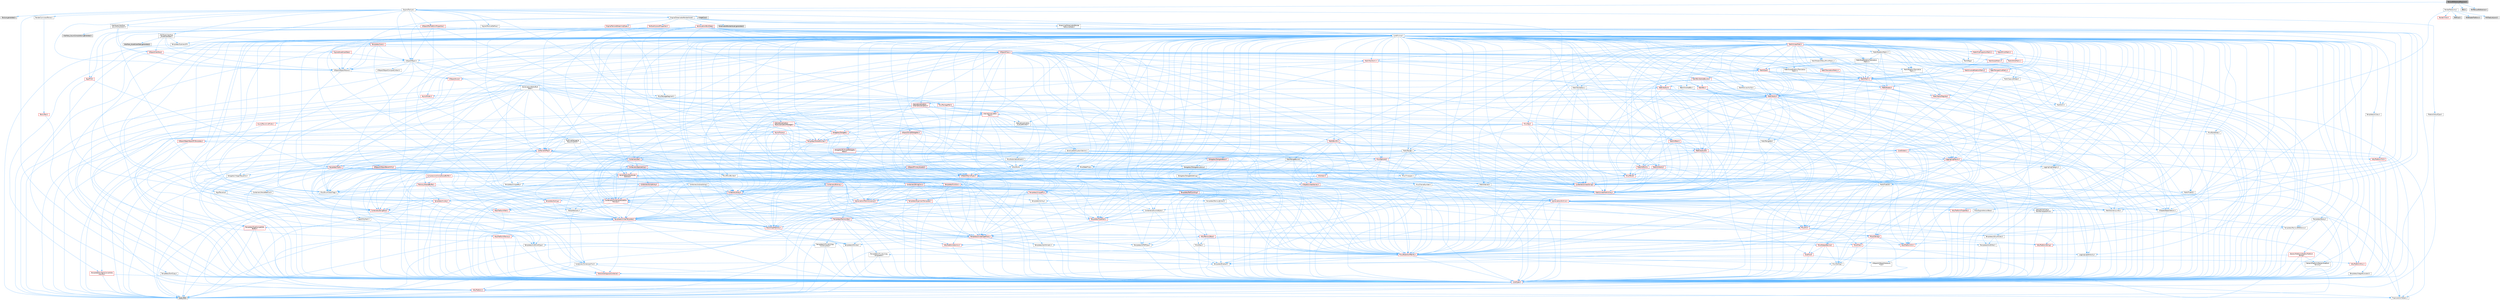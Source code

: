 digraph "TextureReferenceResolver.h"
{
 // INTERACTIVE_SVG=YES
 // LATEX_PDF_SIZE
  bgcolor="transparent";
  edge [fontname=Helvetica,fontsize=10,labelfontname=Helvetica,labelfontsize=10];
  node [fontname=Helvetica,fontsize=10,shape=box,height=0.2,width=0.4];
  Node1 [id="Node000001",label="TextureReferenceResolver.h",height=0.2,width=0.4,color="gray40", fillcolor="grey60", style="filled", fontcolor="black",tooltip=" "];
  Node1 -> Node2 [id="edge1_Node000001_Node000002",color="steelblue1",style="solid",tooltip=" "];
  Node2 [id="Node000002",label="Engine/Texture.h",height=0.2,width=0.4,color="grey40", fillcolor="white", style="filled",URL="$d9/dbf/Texture_8h.html",tooltip=" "];
  Node2 -> Node3 [id="edge2_Node000002_Node000003",color="steelblue1",style="solid",tooltip=" "];
  Node3 [id="Node000003",label="CoreMinimal.h",height=0.2,width=0.4,color="grey40", fillcolor="white", style="filled",URL="$d7/d67/CoreMinimal_8h.html",tooltip=" "];
  Node3 -> Node4 [id="edge3_Node000003_Node000004",color="steelblue1",style="solid",tooltip=" "];
  Node4 [id="Node000004",label="CoreTypes.h",height=0.2,width=0.4,color="red", fillcolor="#FFF0F0", style="filled",URL="$dc/dec/CoreTypes_8h.html",tooltip=" "];
  Node4 -> Node5 [id="edge4_Node000004_Node000005",color="steelblue1",style="solid",tooltip=" "];
  Node5 [id="Node000005",label="HAL/Platform.h",height=0.2,width=0.4,color="red", fillcolor="#FFF0F0", style="filled",URL="$d9/dd0/Platform_8h.html",tooltip=" "];
  Node5 -> Node8 [id="edge5_Node000005_Node000008",color="steelblue1",style="solid",tooltip=" "];
  Node8 [id="Node000008",label="type_traits",height=0.2,width=0.4,color="grey60", fillcolor="#E0E0E0", style="filled",tooltip=" "];
  Node5 -> Node9 [id="edge6_Node000005_Node000009",color="steelblue1",style="solid",tooltip=" "];
  Node9 [id="Node000009",label="PreprocessorHelpers.h",height=0.2,width=0.4,color="grey40", fillcolor="white", style="filled",URL="$db/ddb/PreprocessorHelpers_8h.html",tooltip=" "];
  Node3 -> Node18 [id="edge7_Node000003_Node000018",color="steelblue1",style="solid",tooltip=" "];
  Node18 [id="Node000018",label="CoreFwd.h",height=0.2,width=0.4,color="red", fillcolor="#FFF0F0", style="filled",URL="$d1/d1e/CoreFwd_8h.html",tooltip=" "];
  Node18 -> Node4 [id="edge8_Node000018_Node000004",color="steelblue1",style="solid",tooltip=" "];
  Node18 -> Node19 [id="edge9_Node000018_Node000019",color="steelblue1",style="solid",tooltip=" "];
  Node19 [id="Node000019",label="Containers/ContainersFwd.h",height=0.2,width=0.4,color="grey40", fillcolor="white", style="filled",URL="$d4/d0a/ContainersFwd_8h.html",tooltip=" "];
  Node19 -> Node5 [id="edge10_Node000019_Node000005",color="steelblue1",style="solid",tooltip=" "];
  Node19 -> Node4 [id="edge11_Node000019_Node000004",color="steelblue1",style="solid",tooltip=" "];
  Node19 -> Node20 [id="edge12_Node000019_Node000020",color="steelblue1",style="solid",tooltip=" "];
  Node20 [id="Node000020",label="Traits/IsContiguousContainer.h",height=0.2,width=0.4,color="red", fillcolor="#FFF0F0", style="filled",URL="$d5/d3c/IsContiguousContainer_8h.html",tooltip=" "];
  Node20 -> Node4 [id="edge13_Node000020_Node000004",color="steelblue1",style="solid",tooltip=" "];
  Node18 -> Node24 [id="edge14_Node000018_Node000024",color="steelblue1",style="solid",tooltip=" "];
  Node24 [id="Node000024",label="UObject/UObjectHierarchy\lFwd.h",height=0.2,width=0.4,color="grey40", fillcolor="white", style="filled",URL="$d3/d13/UObjectHierarchyFwd_8h.html",tooltip=" "];
  Node3 -> Node24 [id="edge15_Node000003_Node000024",color="steelblue1",style="solid",tooltip=" "];
  Node3 -> Node19 [id="edge16_Node000003_Node000019",color="steelblue1",style="solid",tooltip=" "];
  Node3 -> Node25 [id="edge17_Node000003_Node000025",color="steelblue1",style="solid",tooltip=" "];
  Node25 [id="Node000025",label="Misc/VarArgs.h",height=0.2,width=0.4,color="grey40", fillcolor="white", style="filled",URL="$d5/d6f/VarArgs_8h.html",tooltip=" "];
  Node25 -> Node4 [id="edge18_Node000025_Node000004",color="steelblue1",style="solid",tooltip=" "];
  Node3 -> Node26 [id="edge19_Node000003_Node000026",color="steelblue1",style="solid",tooltip=" "];
  Node26 [id="Node000026",label="Logging/LogVerbosity.h",height=0.2,width=0.4,color="grey40", fillcolor="white", style="filled",URL="$d2/d8f/LogVerbosity_8h.html",tooltip=" "];
  Node26 -> Node4 [id="edge20_Node000026_Node000004",color="steelblue1",style="solid",tooltip=" "];
  Node3 -> Node27 [id="edge21_Node000003_Node000027",color="steelblue1",style="solid",tooltip=" "];
  Node27 [id="Node000027",label="Misc/OutputDevice.h",height=0.2,width=0.4,color="red", fillcolor="#FFF0F0", style="filled",URL="$d7/d32/OutputDevice_8h.html",tooltip=" "];
  Node27 -> Node18 [id="edge22_Node000027_Node000018",color="steelblue1",style="solid",tooltip=" "];
  Node27 -> Node4 [id="edge23_Node000027_Node000004",color="steelblue1",style="solid",tooltip=" "];
  Node27 -> Node26 [id="edge24_Node000027_Node000026",color="steelblue1",style="solid",tooltip=" "];
  Node27 -> Node25 [id="edge25_Node000027_Node000025",color="steelblue1",style="solid",tooltip=" "];
  Node3 -> Node33 [id="edge26_Node000003_Node000033",color="steelblue1",style="solid",tooltip=" "];
  Node33 [id="Node000033",label="HAL/PlatformCrt.h",height=0.2,width=0.4,color="red", fillcolor="#FFF0F0", style="filled",URL="$d8/d75/PlatformCrt_8h.html",tooltip=" "];
  Node3 -> Node43 [id="edge27_Node000003_Node000043",color="steelblue1",style="solid",tooltip=" "];
  Node43 [id="Node000043",label="HAL/PlatformMisc.h",height=0.2,width=0.4,color="red", fillcolor="#FFF0F0", style="filled",URL="$d0/df5/PlatformMisc_8h.html",tooltip=" "];
  Node43 -> Node4 [id="edge28_Node000043_Node000004",color="steelblue1",style="solid",tooltip=" "];
  Node3 -> Node62 [id="edge29_Node000003_Node000062",color="steelblue1",style="solid",tooltip=" "];
  Node62 [id="Node000062",label="Misc/AssertionMacros.h",height=0.2,width=0.4,color="red", fillcolor="#FFF0F0", style="filled",URL="$d0/dfa/AssertionMacros_8h.html",tooltip=" "];
  Node62 -> Node4 [id="edge30_Node000062_Node000004",color="steelblue1",style="solid",tooltip=" "];
  Node62 -> Node5 [id="edge31_Node000062_Node000005",color="steelblue1",style="solid",tooltip=" "];
  Node62 -> Node43 [id="edge32_Node000062_Node000043",color="steelblue1",style="solid",tooltip=" "];
  Node62 -> Node9 [id="edge33_Node000062_Node000009",color="steelblue1",style="solid",tooltip=" "];
  Node62 -> Node63 [id="edge34_Node000062_Node000063",color="steelblue1",style="solid",tooltip=" "];
  Node63 [id="Node000063",label="Templates/EnableIf.h",height=0.2,width=0.4,color="grey40", fillcolor="white", style="filled",URL="$d7/d60/EnableIf_8h.html",tooltip=" "];
  Node63 -> Node4 [id="edge35_Node000063_Node000004",color="steelblue1",style="solid",tooltip=" "];
  Node62 -> Node25 [id="edge36_Node000062_Node000025",color="steelblue1",style="solid",tooltip=" "];
  Node3 -> Node71 [id="edge37_Node000003_Node000071",color="steelblue1",style="solid",tooltip=" "];
  Node71 [id="Node000071",label="Templates/IsPointer.h",height=0.2,width=0.4,color="grey40", fillcolor="white", style="filled",URL="$d7/d05/IsPointer_8h.html",tooltip=" "];
  Node71 -> Node4 [id="edge38_Node000071_Node000004",color="steelblue1",style="solid",tooltip=" "];
  Node3 -> Node72 [id="edge39_Node000003_Node000072",color="steelblue1",style="solid",tooltip=" "];
  Node72 [id="Node000072",label="HAL/PlatformMemory.h",height=0.2,width=0.4,color="red", fillcolor="#FFF0F0", style="filled",URL="$de/d68/PlatformMemory_8h.html",tooltip=" "];
  Node72 -> Node4 [id="edge40_Node000072_Node000004",color="steelblue1",style="solid",tooltip=" "];
  Node3 -> Node55 [id="edge41_Node000003_Node000055",color="steelblue1",style="solid",tooltip=" "];
  Node55 [id="Node000055",label="HAL/PlatformAtomics.h",height=0.2,width=0.4,color="red", fillcolor="#FFF0F0", style="filled",URL="$d3/d36/PlatformAtomics_8h.html",tooltip=" "];
  Node55 -> Node4 [id="edge42_Node000055_Node000004",color="steelblue1",style="solid",tooltip=" "];
  Node3 -> Node77 [id="edge43_Node000003_Node000077",color="steelblue1",style="solid",tooltip=" "];
  Node77 [id="Node000077",label="Misc/Exec.h",height=0.2,width=0.4,color="grey40", fillcolor="white", style="filled",URL="$de/ddb/Exec_8h.html",tooltip=" "];
  Node77 -> Node4 [id="edge44_Node000077_Node000004",color="steelblue1",style="solid",tooltip=" "];
  Node77 -> Node62 [id="edge45_Node000077_Node000062",color="steelblue1",style="solid",tooltip=" "];
  Node3 -> Node78 [id="edge46_Node000003_Node000078",color="steelblue1",style="solid",tooltip=" "];
  Node78 [id="Node000078",label="HAL/MemoryBase.h",height=0.2,width=0.4,color="red", fillcolor="#FFF0F0", style="filled",URL="$d6/d9f/MemoryBase_8h.html",tooltip=" "];
  Node78 -> Node4 [id="edge47_Node000078_Node000004",color="steelblue1",style="solid",tooltip=" "];
  Node78 -> Node55 [id="edge48_Node000078_Node000055",color="steelblue1",style="solid",tooltip=" "];
  Node78 -> Node33 [id="edge49_Node000078_Node000033",color="steelblue1",style="solid",tooltip=" "];
  Node78 -> Node77 [id="edge50_Node000078_Node000077",color="steelblue1",style="solid",tooltip=" "];
  Node78 -> Node27 [id="edge51_Node000078_Node000027",color="steelblue1",style="solid",tooltip=" "];
  Node3 -> Node88 [id="edge52_Node000003_Node000088",color="steelblue1",style="solid",tooltip=" "];
  Node88 [id="Node000088",label="HAL/UnrealMemory.h",height=0.2,width=0.4,color="red", fillcolor="#FFF0F0", style="filled",URL="$d9/d96/UnrealMemory_8h.html",tooltip=" "];
  Node88 -> Node4 [id="edge53_Node000088_Node000004",color="steelblue1",style="solid",tooltip=" "];
  Node88 -> Node78 [id="edge54_Node000088_Node000078",color="steelblue1",style="solid",tooltip=" "];
  Node88 -> Node72 [id="edge55_Node000088_Node000072",color="steelblue1",style="solid",tooltip=" "];
  Node88 -> Node71 [id="edge56_Node000088_Node000071",color="steelblue1",style="solid",tooltip=" "];
  Node3 -> Node90 [id="edge57_Node000003_Node000090",color="steelblue1",style="solid",tooltip=" "];
  Node90 [id="Node000090",label="Templates/IsArithmetic.h",height=0.2,width=0.4,color="grey40", fillcolor="white", style="filled",URL="$d2/d5d/IsArithmetic_8h.html",tooltip=" "];
  Node90 -> Node4 [id="edge58_Node000090_Node000004",color="steelblue1",style="solid",tooltip=" "];
  Node3 -> Node84 [id="edge59_Node000003_Node000084",color="steelblue1",style="solid",tooltip=" "];
  Node84 [id="Node000084",label="Templates/AndOrNot.h",height=0.2,width=0.4,color="grey40", fillcolor="white", style="filled",URL="$db/d0a/AndOrNot_8h.html",tooltip=" "];
  Node84 -> Node4 [id="edge60_Node000084_Node000004",color="steelblue1",style="solid",tooltip=" "];
  Node3 -> Node91 [id="edge61_Node000003_Node000091",color="steelblue1",style="solid",tooltip=" "];
  Node91 [id="Node000091",label="Templates/IsPODType.h",height=0.2,width=0.4,color="grey40", fillcolor="white", style="filled",URL="$d7/db1/IsPODType_8h.html",tooltip=" "];
  Node91 -> Node4 [id="edge62_Node000091_Node000004",color="steelblue1",style="solid",tooltip=" "];
  Node3 -> Node92 [id="edge63_Node000003_Node000092",color="steelblue1",style="solid",tooltip=" "];
  Node92 [id="Node000092",label="Templates/IsUECoreType.h",height=0.2,width=0.4,color="grey40", fillcolor="white", style="filled",URL="$d1/db8/IsUECoreType_8h.html",tooltip=" "];
  Node92 -> Node4 [id="edge64_Node000092_Node000004",color="steelblue1",style="solid",tooltip=" "];
  Node92 -> Node8 [id="edge65_Node000092_Node000008",color="steelblue1",style="solid",tooltip=" "];
  Node3 -> Node85 [id="edge66_Node000003_Node000085",color="steelblue1",style="solid",tooltip=" "];
  Node85 [id="Node000085",label="Templates/IsTriviallyCopy\lConstructible.h",height=0.2,width=0.4,color="grey40", fillcolor="white", style="filled",URL="$d3/d78/IsTriviallyCopyConstructible_8h.html",tooltip=" "];
  Node85 -> Node4 [id="edge67_Node000085_Node000004",color="steelblue1",style="solid",tooltip=" "];
  Node85 -> Node8 [id="edge68_Node000085_Node000008",color="steelblue1",style="solid",tooltip=" "];
  Node3 -> Node93 [id="edge69_Node000003_Node000093",color="steelblue1",style="solid",tooltip=" "];
  Node93 [id="Node000093",label="Templates/UnrealTypeTraits.h",height=0.2,width=0.4,color="red", fillcolor="#FFF0F0", style="filled",URL="$d2/d2d/UnrealTypeTraits_8h.html",tooltip=" "];
  Node93 -> Node4 [id="edge70_Node000093_Node000004",color="steelblue1",style="solid",tooltip=" "];
  Node93 -> Node71 [id="edge71_Node000093_Node000071",color="steelblue1",style="solid",tooltip=" "];
  Node93 -> Node62 [id="edge72_Node000093_Node000062",color="steelblue1",style="solid",tooltip=" "];
  Node93 -> Node84 [id="edge73_Node000093_Node000084",color="steelblue1",style="solid",tooltip=" "];
  Node93 -> Node63 [id="edge74_Node000093_Node000063",color="steelblue1",style="solid",tooltip=" "];
  Node93 -> Node90 [id="edge75_Node000093_Node000090",color="steelblue1",style="solid",tooltip=" "];
  Node93 -> Node91 [id="edge76_Node000093_Node000091",color="steelblue1",style="solid",tooltip=" "];
  Node93 -> Node92 [id="edge77_Node000093_Node000092",color="steelblue1",style="solid",tooltip=" "];
  Node93 -> Node85 [id="edge78_Node000093_Node000085",color="steelblue1",style="solid",tooltip=" "];
  Node3 -> Node63 [id="edge79_Node000003_Node000063",color="steelblue1",style="solid",tooltip=" "];
  Node3 -> Node95 [id="edge80_Node000003_Node000095",color="steelblue1",style="solid",tooltip=" "];
  Node95 [id="Node000095",label="Templates/RemoveReference.h",height=0.2,width=0.4,color="grey40", fillcolor="white", style="filled",URL="$da/dbe/RemoveReference_8h.html",tooltip=" "];
  Node95 -> Node4 [id="edge81_Node000095_Node000004",color="steelblue1",style="solid",tooltip=" "];
  Node3 -> Node96 [id="edge82_Node000003_Node000096",color="steelblue1",style="solid",tooltip=" "];
  Node96 [id="Node000096",label="Templates/IntegralConstant.h",height=0.2,width=0.4,color="grey40", fillcolor="white", style="filled",URL="$db/d1b/IntegralConstant_8h.html",tooltip=" "];
  Node96 -> Node4 [id="edge83_Node000096_Node000004",color="steelblue1",style="solid",tooltip=" "];
  Node3 -> Node97 [id="edge84_Node000003_Node000097",color="steelblue1",style="solid",tooltip=" "];
  Node97 [id="Node000097",label="Templates/IsClass.h",height=0.2,width=0.4,color="grey40", fillcolor="white", style="filled",URL="$db/dcb/IsClass_8h.html",tooltip=" "];
  Node97 -> Node4 [id="edge85_Node000097_Node000004",color="steelblue1",style="solid",tooltip=" "];
  Node3 -> Node98 [id="edge86_Node000003_Node000098",color="steelblue1",style="solid",tooltip=" "];
  Node98 [id="Node000098",label="Templates/TypeCompatible\lBytes.h",height=0.2,width=0.4,color="red", fillcolor="#FFF0F0", style="filled",URL="$df/d0a/TypeCompatibleBytes_8h.html",tooltip=" "];
  Node98 -> Node4 [id="edge87_Node000098_Node000004",color="steelblue1",style="solid",tooltip=" "];
  Node98 -> Node8 [id="edge88_Node000098_Node000008",color="steelblue1",style="solid",tooltip=" "];
  Node3 -> Node20 [id="edge89_Node000003_Node000020",color="steelblue1",style="solid",tooltip=" "];
  Node3 -> Node99 [id="edge90_Node000003_Node000099",color="steelblue1",style="solid",tooltip=" "];
  Node99 [id="Node000099",label="Templates/UnrealTemplate.h",height=0.2,width=0.4,color="red", fillcolor="#FFF0F0", style="filled",URL="$d4/d24/UnrealTemplate_8h.html",tooltip=" "];
  Node99 -> Node4 [id="edge91_Node000099_Node000004",color="steelblue1",style="solid",tooltip=" "];
  Node99 -> Node71 [id="edge92_Node000099_Node000071",color="steelblue1",style="solid",tooltip=" "];
  Node99 -> Node88 [id="edge93_Node000099_Node000088",color="steelblue1",style="solid",tooltip=" "];
  Node99 -> Node93 [id="edge94_Node000099_Node000093",color="steelblue1",style="solid",tooltip=" "];
  Node99 -> Node95 [id="edge95_Node000099_Node000095",color="steelblue1",style="solid",tooltip=" "];
  Node99 -> Node98 [id="edge96_Node000099_Node000098",color="steelblue1",style="solid",tooltip=" "];
  Node99 -> Node20 [id="edge97_Node000099_Node000020",color="steelblue1",style="solid",tooltip=" "];
  Node99 -> Node8 [id="edge98_Node000099_Node000008",color="steelblue1",style="solid",tooltip=" "];
  Node3 -> Node48 [id="edge99_Node000003_Node000048",color="steelblue1",style="solid",tooltip=" "];
  Node48 [id="Node000048",label="Math/NumericLimits.h",height=0.2,width=0.4,color="grey40", fillcolor="white", style="filled",URL="$df/d1b/NumericLimits_8h.html",tooltip=" "];
  Node48 -> Node4 [id="edge100_Node000048_Node000004",color="steelblue1",style="solid",tooltip=" "];
  Node3 -> Node103 [id="edge101_Node000003_Node000103",color="steelblue1",style="solid",tooltip=" "];
  Node103 [id="Node000103",label="HAL/PlatformMath.h",height=0.2,width=0.4,color="red", fillcolor="#FFF0F0", style="filled",URL="$dc/d53/PlatformMath_8h.html",tooltip=" "];
  Node103 -> Node4 [id="edge102_Node000103_Node000004",color="steelblue1",style="solid",tooltip=" "];
  Node3 -> Node86 [id="edge103_Node000003_Node000086",color="steelblue1",style="solid",tooltip=" "];
  Node86 [id="Node000086",label="Templates/IsTriviallyCopy\lAssignable.h",height=0.2,width=0.4,color="grey40", fillcolor="white", style="filled",URL="$d2/df2/IsTriviallyCopyAssignable_8h.html",tooltip=" "];
  Node86 -> Node4 [id="edge104_Node000086_Node000004",color="steelblue1",style="solid",tooltip=" "];
  Node86 -> Node8 [id="edge105_Node000086_Node000008",color="steelblue1",style="solid",tooltip=" "];
  Node3 -> Node111 [id="edge106_Node000003_Node000111",color="steelblue1",style="solid",tooltip=" "];
  Node111 [id="Node000111",label="Templates/MemoryOps.h",height=0.2,width=0.4,color="red", fillcolor="#FFF0F0", style="filled",URL="$db/dea/MemoryOps_8h.html",tooltip=" "];
  Node111 -> Node4 [id="edge107_Node000111_Node000004",color="steelblue1",style="solid",tooltip=" "];
  Node111 -> Node88 [id="edge108_Node000111_Node000088",color="steelblue1",style="solid",tooltip=" "];
  Node111 -> Node86 [id="edge109_Node000111_Node000086",color="steelblue1",style="solid",tooltip=" "];
  Node111 -> Node85 [id="edge110_Node000111_Node000085",color="steelblue1",style="solid",tooltip=" "];
  Node111 -> Node93 [id="edge111_Node000111_Node000093",color="steelblue1",style="solid",tooltip=" "];
  Node111 -> Node8 [id="edge112_Node000111_Node000008",color="steelblue1",style="solid",tooltip=" "];
  Node3 -> Node112 [id="edge113_Node000003_Node000112",color="steelblue1",style="solid",tooltip=" "];
  Node112 [id="Node000112",label="Containers/ContainerAllocation\lPolicies.h",height=0.2,width=0.4,color="red", fillcolor="#FFF0F0", style="filled",URL="$d7/dff/ContainerAllocationPolicies_8h.html",tooltip=" "];
  Node112 -> Node4 [id="edge114_Node000112_Node000004",color="steelblue1",style="solid",tooltip=" "];
  Node112 -> Node112 [id="edge115_Node000112_Node000112",color="steelblue1",style="solid",tooltip=" "];
  Node112 -> Node103 [id="edge116_Node000112_Node000103",color="steelblue1",style="solid",tooltip=" "];
  Node112 -> Node88 [id="edge117_Node000112_Node000088",color="steelblue1",style="solid",tooltip=" "];
  Node112 -> Node48 [id="edge118_Node000112_Node000048",color="steelblue1",style="solid",tooltip=" "];
  Node112 -> Node62 [id="edge119_Node000112_Node000062",color="steelblue1",style="solid",tooltip=" "];
  Node112 -> Node111 [id="edge120_Node000112_Node000111",color="steelblue1",style="solid",tooltip=" "];
  Node112 -> Node98 [id="edge121_Node000112_Node000098",color="steelblue1",style="solid",tooltip=" "];
  Node112 -> Node8 [id="edge122_Node000112_Node000008",color="steelblue1",style="solid",tooltip=" "];
  Node3 -> Node115 [id="edge123_Node000003_Node000115",color="steelblue1",style="solid",tooltip=" "];
  Node115 [id="Node000115",label="Templates/IsEnumClass.h",height=0.2,width=0.4,color="grey40", fillcolor="white", style="filled",URL="$d7/d15/IsEnumClass_8h.html",tooltip=" "];
  Node115 -> Node4 [id="edge124_Node000115_Node000004",color="steelblue1",style="solid",tooltip=" "];
  Node115 -> Node84 [id="edge125_Node000115_Node000084",color="steelblue1",style="solid",tooltip=" "];
  Node3 -> Node116 [id="edge126_Node000003_Node000116",color="steelblue1",style="solid",tooltip=" "];
  Node116 [id="Node000116",label="HAL/PlatformProperties.h",height=0.2,width=0.4,color="red", fillcolor="#FFF0F0", style="filled",URL="$d9/db0/PlatformProperties_8h.html",tooltip=" "];
  Node116 -> Node4 [id="edge127_Node000116_Node000004",color="steelblue1",style="solid",tooltip=" "];
  Node3 -> Node119 [id="edge128_Node000003_Node000119",color="steelblue1",style="solid",tooltip=" "];
  Node119 [id="Node000119",label="Misc/EngineVersionBase.h",height=0.2,width=0.4,color="grey40", fillcolor="white", style="filled",URL="$d5/d2b/EngineVersionBase_8h.html",tooltip=" "];
  Node119 -> Node4 [id="edge129_Node000119_Node000004",color="steelblue1",style="solid",tooltip=" "];
  Node3 -> Node120 [id="edge130_Node000003_Node000120",color="steelblue1",style="solid",tooltip=" "];
  Node120 [id="Node000120",label="Internationalization\l/TextNamespaceFwd.h",height=0.2,width=0.4,color="grey40", fillcolor="white", style="filled",URL="$d8/d97/TextNamespaceFwd_8h.html",tooltip=" "];
  Node120 -> Node4 [id="edge131_Node000120_Node000004",color="steelblue1",style="solid",tooltip=" "];
  Node3 -> Node121 [id="edge132_Node000003_Node000121",color="steelblue1",style="solid",tooltip=" "];
  Node121 [id="Node000121",label="Serialization/Archive.h",height=0.2,width=0.4,color="red", fillcolor="#FFF0F0", style="filled",URL="$d7/d3b/Archive_8h.html",tooltip=" "];
  Node121 -> Node18 [id="edge133_Node000121_Node000018",color="steelblue1",style="solid",tooltip=" "];
  Node121 -> Node4 [id="edge134_Node000121_Node000004",color="steelblue1",style="solid",tooltip=" "];
  Node121 -> Node116 [id="edge135_Node000121_Node000116",color="steelblue1",style="solid",tooltip=" "];
  Node121 -> Node120 [id="edge136_Node000121_Node000120",color="steelblue1",style="solid",tooltip=" "];
  Node121 -> Node62 [id="edge137_Node000121_Node000062",color="steelblue1",style="solid",tooltip=" "];
  Node121 -> Node119 [id="edge138_Node000121_Node000119",color="steelblue1",style="solid",tooltip=" "];
  Node121 -> Node25 [id="edge139_Node000121_Node000025",color="steelblue1",style="solid",tooltip=" "];
  Node121 -> Node63 [id="edge140_Node000121_Node000063",color="steelblue1",style="solid",tooltip=" "];
  Node121 -> Node115 [id="edge141_Node000121_Node000115",color="steelblue1",style="solid",tooltip=" "];
  Node121 -> Node99 [id="edge142_Node000121_Node000099",color="steelblue1",style="solid",tooltip=" "];
  Node121 -> Node124 [id="edge143_Node000121_Node000124",color="steelblue1",style="solid",tooltip=" "];
  Node124 [id="Node000124",label="UObject/ObjectVersion.h",height=0.2,width=0.4,color="grey40", fillcolor="white", style="filled",URL="$da/d63/ObjectVersion_8h.html",tooltip=" "];
  Node124 -> Node4 [id="edge144_Node000124_Node000004",color="steelblue1",style="solid",tooltip=" "];
  Node3 -> Node125 [id="edge145_Node000003_Node000125",color="steelblue1",style="solid",tooltip=" "];
  Node125 [id="Node000125",label="Templates/Less.h",height=0.2,width=0.4,color="grey40", fillcolor="white", style="filled",URL="$de/dc8/Less_8h.html",tooltip=" "];
  Node125 -> Node4 [id="edge146_Node000125_Node000004",color="steelblue1",style="solid",tooltip=" "];
  Node125 -> Node99 [id="edge147_Node000125_Node000099",color="steelblue1",style="solid",tooltip=" "];
  Node3 -> Node126 [id="edge148_Node000003_Node000126",color="steelblue1",style="solid",tooltip=" "];
  Node126 [id="Node000126",label="Templates/Sorting.h",height=0.2,width=0.4,color="red", fillcolor="#FFF0F0", style="filled",URL="$d3/d9e/Sorting_8h.html",tooltip=" "];
  Node126 -> Node4 [id="edge149_Node000126_Node000004",color="steelblue1",style="solid",tooltip=" "];
  Node126 -> Node103 [id="edge150_Node000126_Node000103",color="steelblue1",style="solid",tooltip=" "];
  Node126 -> Node125 [id="edge151_Node000126_Node000125",color="steelblue1",style="solid",tooltip=" "];
  Node3 -> Node137 [id="edge152_Node000003_Node000137",color="steelblue1",style="solid",tooltip=" "];
  Node137 [id="Node000137",label="Misc/Char.h",height=0.2,width=0.4,color="red", fillcolor="#FFF0F0", style="filled",URL="$d0/d58/Char_8h.html",tooltip=" "];
  Node137 -> Node4 [id="edge153_Node000137_Node000004",color="steelblue1",style="solid",tooltip=" "];
  Node137 -> Node8 [id="edge154_Node000137_Node000008",color="steelblue1",style="solid",tooltip=" "];
  Node3 -> Node140 [id="edge155_Node000003_Node000140",color="steelblue1",style="solid",tooltip=" "];
  Node140 [id="Node000140",label="GenericPlatform/GenericPlatform\lStricmp.h",height=0.2,width=0.4,color="grey40", fillcolor="white", style="filled",URL="$d2/d86/GenericPlatformStricmp_8h.html",tooltip=" "];
  Node140 -> Node4 [id="edge156_Node000140_Node000004",color="steelblue1",style="solid",tooltip=" "];
  Node3 -> Node141 [id="edge157_Node000003_Node000141",color="steelblue1",style="solid",tooltip=" "];
  Node141 [id="Node000141",label="GenericPlatform/GenericPlatform\lString.h",height=0.2,width=0.4,color="red", fillcolor="#FFF0F0", style="filled",URL="$dd/d20/GenericPlatformString_8h.html",tooltip=" "];
  Node141 -> Node4 [id="edge158_Node000141_Node000004",color="steelblue1",style="solid",tooltip=" "];
  Node141 -> Node140 [id="edge159_Node000141_Node000140",color="steelblue1",style="solid",tooltip=" "];
  Node141 -> Node63 [id="edge160_Node000141_Node000063",color="steelblue1",style="solid",tooltip=" "];
  Node141 -> Node8 [id="edge161_Node000141_Node000008",color="steelblue1",style="solid",tooltip=" "];
  Node3 -> Node74 [id="edge162_Node000003_Node000074",color="steelblue1",style="solid",tooltip=" "];
  Node74 [id="Node000074",label="HAL/PlatformString.h",height=0.2,width=0.4,color="red", fillcolor="#FFF0F0", style="filled",URL="$db/db5/PlatformString_8h.html",tooltip=" "];
  Node74 -> Node4 [id="edge163_Node000074_Node000004",color="steelblue1",style="solid",tooltip=" "];
  Node3 -> Node144 [id="edge164_Node000003_Node000144",color="steelblue1",style="solid",tooltip=" "];
  Node144 [id="Node000144",label="Misc/CString.h",height=0.2,width=0.4,color="red", fillcolor="#FFF0F0", style="filled",URL="$d2/d49/CString_8h.html",tooltip=" "];
  Node144 -> Node4 [id="edge165_Node000144_Node000004",color="steelblue1",style="solid",tooltip=" "];
  Node144 -> Node33 [id="edge166_Node000144_Node000033",color="steelblue1",style="solid",tooltip=" "];
  Node144 -> Node74 [id="edge167_Node000144_Node000074",color="steelblue1",style="solid",tooltip=" "];
  Node144 -> Node62 [id="edge168_Node000144_Node000062",color="steelblue1",style="solid",tooltip=" "];
  Node144 -> Node137 [id="edge169_Node000144_Node000137",color="steelblue1",style="solid",tooltip=" "];
  Node144 -> Node25 [id="edge170_Node000144_Node000025",color="steelblue1",style="solid",tooltip=" "];
  Node3 -> Node145 [id="edge171_Node000003_Node000145",color="steelblue1",style="solid",tooltip=" "];
  Node145 [id="Node000145",label="Misc/Crc.h",height=0.2,width=0.4,color="red", fillcolor="#FFF0F0", style="filled",URL="$d4/dd2/Crc_8h.html",tooltip=" "];
  Node145 -> Node4 [id="edge172_Node000145_Node000004",color="steelblue1",style="solid",tooltip=" "];
  Node145 -> Node74 [id="edge173_Node000145_Node000074",color="steelblue1",style="solid",tooltip=" "];
  Node145 -> Node62 [id="edge174_Node000145_Node000062",color="steelblue1",style="solid",tooltip=" "];
  Node145 -> Node144 [id="edge175_Node000145_Node000144",color="steelblue1",style="solid",tooltip=" "];
  Node145 -> Node137 [id="edge176_Node000145_Node000137",color="steelblue1",style="solid",tooltip=" "];
  Node145 -> Node93 [id="edge177_Node000145_Node000093",color="steelblue1",style="solid",tooltip=" "];
  Node3 -> Node136 [id="edge178_Node000003_Node000136",color="steelblue1",style="solid",tooltip=" "];
  Node136 [id="Node000136",label="Math/UnrealMathUtility.h",height=0.2,width=0.4,color="red", fillcolor="#FFF0F0", style="filled",URL="$db/db8/UnrealMathUtility_8h.html",tooltip=" "];
  Node136 -> Node4 [id="edge179_Node000136_Node000004",color="steelblue1",style="solid",tooltip=" "];
  Node136 -> Node62 [id="edge180_Node000136_Node000062",color="steelblue1",style="solid",tooltip=" "];
  Node136 -> Node103 [id="edge181_Node000136_Node000103",color="steelblue1",style="solid",tooltip=" "];
  Node3 -> Node146 [id="edge182_Node000003_Node000146",color="steelblue1",style="solid",tooltip=" "];
  Node146 [id="Node000146",label="Containers/UnrealString.h",height=0.2,width=0.4,color="red", fillcolor="#FFF0F0", style="filled",URL="$d5/dba/UnrealString_8h.html",tooltip=" "];
  Node3 -> Node150 [id="edge183_Node000003_Node000150",color="steelblue1",style="solid",tooltip=" "];
  Node150 [id="Node000150",label="Containers/Array.h",height=0.2,width=0.4,color="red", fillcolor="#FFF0F0", style="filled",URL="$df/dd0/Array_8h.html",tooltip=" "];
  Node150 -> Node4 [id="edge184_Node000150_Node000004",color="steelblue1",style="solid",tooltip=" "];
  Node150 -> Node62 [id="edge185_Node000150_Node000062",color="steelblue1",style="solid",tooltip=" "];
  Node150 -> Node88 [id="edge186_Node000150_Node000088",color="steelblue1",style="solid",tooltip=" "];
  Node150 -> Node93 [id="edge187_Node000150_Node000093",color="steelblue1",style="solid",tooltip=" "];
  Node150 -> Node99 [id="edge188_Node000150_Node000099",color="steelblue1",style="solid",tooltip=" "];
  Node150 -> Node112 [id="edge189_Node000150_Node000112",color="steelblue1",style="solid",tooltip=" "];
  Node150 -> Node121 [id="edge190_Node000150_Node000121",color="steelblue1",style="solid",tooltip=" "];
  Node150 -> Node129 [id="edge191_Node000150_Node000129",color="steelblue1",style="solid",tooltip=" "];
  Node129 [id="Node000129",label="Templates/Invoke.h",height=0.2,width=0.4,color="red", fillcolor="#FFF0F0", style="filled",URL="$d7/deb/Invoke_8h.html",tooltip=" "];
  Node129 -> Node4 [id="edge192_Node000129_Node000004",color="steelblue1",style="solid",tooltip=" "];
  Node129 -> Node99 [id="edge193_Node000129_Node000099",color="steelblue1",style="solid",tooltip=" "];
  Node129 -> Node8 [id="edge194_Node000129_Node000008",color="steelblue1",style="solid",tooltip=" "];
  Node150 -> Node125 [id="edge195_Node000150_Node000125",color="steelblue1",style="solid",tooltip=" "];
  Node150 -> Node126 [id="edge196_Node000150_Node000126",color="steelblue1",style="solid",tooltip=" "];
  Node150 -> Node173 [id="edge197_Node000150_Node000173",color="steelblue1",style="solid",tooltip=" "];
  Node173 [id="Node000173",label="Templates/AlignmentTemplates.h",height=0.2,width=0.4,color="red", fillcolor="#FFF0F0", style="filled",URL="$dd/d32/AlignmentTemplates_8h.html",tooltip=" "];
  Node173 -> Node4 [id="edge198_Node000173_Node000004",color="steelblue1",style="solid",tooltip=" "];
  Node173 -> Node71 [id="edge199_Node000173_Node000071",color="steelblue1",style="solid",tooltip=" "];
  Node150 -> Node8 [id="edge200_Node000150_Node000008",color="steelblue1",style="solid",tooltip=" "];
  Node3 -> Node174 [id="edge201_Node000003_Node000174",color="steelblue1",style="solid",tooltip=" "];
  Node174 [id="Node000174",label="Misc/FrameNumber.h",height=0.2,width=0.4,color="grey40", fillcolor="white", style="filled",URL="$dd/dbd/FrameNumber_8h.html",tooltip=" "];
  Node174 -> Node4 [id="edge202_Node000174_Node000004",color="steelblue1",style="solid",tooltip=" "];
  Node174 -> Node48 [id="edge203_Node000174_Node000048",color="steelblue1",style="solid",tooltip=" "];
  Node174 -> Node136 [id="edge204_Node000174_Node000136",color="steelblue1",style="solid",tooltip=" "];
  Node174 -> Node63 [id="edge205_Node000174_Node000063",color="steelblue1",style="solid",tooltip=" "];
  Node174 -> Node93 [id="edge206_Node000174_Node000093",color="steelblue1",style="solid",tooltip=" "];
  Node3 -> Node175 [id="edge207_Node000003_Node000175",color="steelblue1",style="solid",tooltip=" "];
  Node175 [id="Node000175",label="Misc/Timespan.h",height=0.2,width=0.4,color="grey40", fillcolor="white", style="filled",URL="$da/dd9/Timespan_8h.html",tooltip=" "];
  Node175 -> Node4 [id="edge208_Node000175_Node000004",color="steelblue1",style="solid",tooltip=" "];
  Node175 -> Node176 [id="edge209_Node000175_Node000176",color="steelblue1",style="solid",tooltip=" "];
  Node176 [id="Node000176",label="Math/Interval.h",height=0.2,width=0.4,color="grey40", fillcolor="white", style="filled",URL="$d1/d55/Interval_8h.html",tooltip=" "];
  Node176 -> Node4 [id="edge210_Node000176_Node000004",color="steelblue1",style="solid",tooltip=" "];
  Node176 -> Node90 [id="edge211_Node000176_Node000090",color="steelblue1",style="solid",tooltip=" "];
  Node176 -> Node93 [id="edge212_Node000176_Node000093",color="steelblue1",style="solid",tooltip=" "];
  Node176 -> Node48 [id="edge213_Node000176_Node000048",color="steelblue1",style="solid",tooltip=" "];
  Node176 -> Node136 [id="edge214_Node000176_Node000136",color="steelblue1",style="solid",tooltip=" "];
  Node175 -> Node136 [id="edge215_Node000175_Node000136",color="steelblue1",style="solid",tooltip=" "];
  Node175 -> Node62 [id="edge216_Node000175_Node000062",color="steelblue1",style="solid",tooltip=" "];
  Node3 -> Node177 [id="edge217_Node000003_Node000177",color="steelblue1",style="solid",tooltip=" "];
  Node177 [id="Node000177",label="Containers/StringConv.h",height=0.2,width=0.4,color="red", fillcolor="#FFF0F0", style="filled",URL="$d3/ddf/StringConv_8h.html",tooltip=" "];
  Node177 -> Node4 [id="edge218_Node000177_Node000004",color="steelblue1",style="solid",tooltip=" "];
  Node177 -> Node62 [id="edge219_Node000177_Node000062",color="steelblue1",style="solid",tooltip=" "];
  Node177 -> Node112 [id="edge220_Node000177_Node000112",color="steelblue1",style="solid",tooltip=" "];
  Node177 -> Node150 [id="edge221_Node000177_Node000150",color="steelblue1",style="solid",tooltip=" "];
  Node177 -> Node144 [id="edge222_Node000177_Node000144",color="steelblue1",style="solid",tooltip=" "];
  Node177 -> Node178 [id="edge223_Node000177_Node000178",color="steelblue1",style="solid",tooltip=" "];
  Node178 [id="Node000178",label="Templates/IsArray.h",height=0.2,width=0.4,color="grey40", fillcolor="white", style="filled",URL="$d8/d8d/IsArray_8h.html",tooltip=" "];
  Node178 -> Node4 [id="edge224_Node000178_Node000004",color="steelblue1",style="solid",tooltip=" "];
  Node177 -> Node99 [id="edge225_Node000177_Node000099",color="steelblue1",style="solid",tooltip=" "];
  Node177 -> Node93 [id="edge226_Node000177_Node000093",color="steelblue1",style="solid",tooltip=" "];
  Node177 -> Node20 [id="edge227_Node000177_Node000020",color="steelblue1",style="solid",tooltip=" "];
  Node177 -> Node8 [id="edge228_Node000177_Node000008",color="steelblue1",style="solid",tooltip=" "];
  Node3 -> Node179 [id="edge229_Node000003_Node000179",color="steelblue1",style="solid",tooltip=" "];
  Node179 [id="Node000179",label="UObject/UnrealNames.h",height=0.2,width=0.4,color="red", fillcolor="#FFF0F0", style="filled",URL="$d8/db1/UnrealNames_8h.html",tooltip=" "];
  Node179 -> Node4 [id="edge230_Node000179_Node000004",color="steelblue1",style="solid",tooltip=" "];
  Node3 -> Node181 [id="edge231_Node000003_Node000181",color="steelblue1",style="solid",tooltip=" "];
  Node181 [id="Node000181",label="UObject/NameTypes.h",height=0.2,width=0.4,color="red", fillcolor="#FFF0F0", style="filled",URL="$d6/d35/NameTypes_8h.html",tooltip=" "];
  Node181 -> Node4 [id="edge232_Node000181_Node000004",color="steelblue1",style="solid",tooltip=" "];
  Node181 -> Node62 [id="edge233_Node000181_Node000062",color="steelblue1",style="solid",tooltip=" "];
  Node181 -> Node88 [id="edge234_Node000181_Node000088",color="steelblue1",style="solid",tooltip=" "];
  Node181 -> Node93 [id="edge235_Node000181_Node000093",color="steelblue1",style="solid",tooltip=" "];
  Node181 -> Node99 [id="edge236_Node000181_Node000099",color="steelblue1",style="solid",tooltip=" "];
  Node181 -> Node146 [id="edge237_Node000181_Node000146",color="steelblue1",style="solid",tooltip=" "];
  Node181 -> Node177 [id="edge238_Node000181_Node000177",color="steelblue1",style="solid",tooltip=" "];
  Node181 -> Node45 [id="edge239_Node000181_Node000045",color="steelblue1",style="solid",tooltip=" "];
  Node45 [id="Node000045",label="Containers/StringFwd.h",height=0.2,width=0.4,color="red", fillcolor="#FFF0F0", style="filled",URL="$df/d37/StringFwd_8h.html",tooltip=" "];
  Node45 -> Node4 [id="edge240_Node000045_Node000004",color="steelblue1",style="solid",tooltip=" "];
  Node45 -> Node20 [id="edge241_Node000045_Node000020",color="steelblue1",style="solid",tooltip=" "];
  Node181 -> Node179 [id="edge242_Node000181_Node000179",color="steelblue1",style="solid",tooltip=" "];
  Node181 -> Node158 [id="edge243_Node000181_Node000158",color="steelblue1",style="solid",tooltip=" "];
  Node158 [id="Node000158",label="Serialization/MemoryLayout.h",height=0.2,width=0.4,color="red", fillcolor="#FFF0F0", style="filled",URL="$d7/d66/MemoryLayout_8h.html",tooltip=" "];
  Node158 -> Node161 [id="edge244_Node000158_Node000161",color="steelblue1",style="solid",tooltip=" "];
  Node161 [id="Node000161",label="Containers/EnumAsByte.h",height=0.2,width=0.4,color="grey40", fillcolor="white", style="filled",URL="$d6/d9a/EnumAsByte_8h.html",tooltip=" "];
  Node161 -> Node4 [id="edge245_Node000161_Node000004",color="steelblue1",style="solid",tooltip=" "];
  Node161 -> Node91 [id="edge246_Node000161_Node000091",color="steelblue1",style="solid",tooltip=" "];
  Node161 -> Node162 [id="edge247_Node000161_Node000162",color="steelblue1",style="solid",tooltip=" "];
  Node162 [id="Node000162",label="Templates/TypeHash.h",height=0.2,width=0.4,color="red", fillcolor="#FFF0F0", style="filled",URL="$d1/d62/TypeHash_8h.html",tooltip=" "];
  Node162 -> Node4 [id="edge248_Node000162_Node000004",color="steelblue1",style="solid",tooltip=" "];
  Node162 -> Node145 [id="edge249_Node000162_Node000145",color="steelblue1",style="solid",tooltip=" "];
  Node162 -> Node8 [id="edge250_Node000162_Node000008",color="steelblue1",style="solid",tooltip=" "];
  Node158 -> Node45 [id="edge251_Node000158_Node000045",color="steelblue1",style="solid",tooltip=" "];
  Node158 -> Node88 [id="edge252_Node000158_Node000088",color="steelblue1",style="solid",tooltip=" "];
  Node158 -> Node63 [id="edge253_Node000158_Node000063",color="steelblue1",style="solid",tooltip=" "];
  Node158 -> Node99 [id="edge254_Node000158_Node000099",color="steelblue1",style="solid",tooltip=" "];
  Node3 -> Node189 [id="edge255_Node000003_Node000189",color="steelblue1",style="solid",tooltip=" "];
  Node189 [id="Node000189",label="Misc/Parse.h",height=0.2,width=0.4,color="red", fillcolor="#FFF0F0", style="filled",URL="$dc/d71/Parse_8h.html",tooltip=" "];
  Node189 -> Node45 [id="edge256_Node000189_Node000045",color="steelblue1",style="solid",tooltip=" "];
  Node189 -> Node146 [id="edge257_Node000189_Node000146",color="steelblue1",style="solid",tooltip=" "];
  Node189 -> Node4 [id="edge258_Node000189_Node000004",color="steelblue1",style="solid",tooltip=" "];
  Node189 -> Node33 [id="edge259_Node000189_Node000033",color="steelblue1",style="solid",tooltip=" "];
  Node189 -> Node50 [id="edge260_Node000189_Node000050",color="steelblue1",style="solid",tooltip=" "];
  Node50 [id="Node000050",label="Misc/EnumClassFlags.h",height=0.2,width=0.4,color="grey40", fillcolor="white", style="filled",URL="$d8/de7/EnumClassFlags_8h.html",tooltip=" "];
  Node189 -> Node190 [id="edge261_Node000189_Node000190",color="steelblue1",style="solid",tooltip=" "];
  Node190 [id="Node000190",label="Templates/Function.h",height=0.2,width=0.4,color="red", fillcolor="#FFF0F0", style="filled",URL="$df/df5/Function_8h.html",tooltip=" "];
  Node190 -> Node4 [id="edge262_Node000190_Node000004",color="steelblue1",style="solid",tooltip=" "];
  Node190 -> Node62 [id="edge263_Node000190_Node000062",color="steelblue1",style="solid",tooltip=" "];
  Node190 -> Node88 [id="edge264_Node000190_Node000088",color="steelblue1",style="solid",tooltip=" "];
  Node190 -> Node93 [id="edge265_Node000190_Node000093",color="steelblue1",style="solid",tooltip=" "];
  Node190 -> Node129 [id="edge266_Node000190_Node000129",color="steelblue1",style="solid",tooltip=" "];
  Node190 -> Node99 [id="edge267_Node000190_Node000099",color="steelblue1",style="solid",tooltip=" "];
  Node190 -> Node136 [id="edge268_Node000190_Node000136",color="steelblue1",style="solid",tooltip=" "];
  Node190 -> Node8 [id="edge269_Node000190_Node000008",color="steelblue1",style="solid",tooltip=" "];
  Node3 -> Node173 [id="edge270_Node000003_Node000173",color="steelblue1",style="solid",tooltip=" "];
  Node3 -> Node192 [id="edge271_Node000003_Node000192",color="steelblue1",style="solid",tooltip=" "];
  Node192 [id="Node000192",label="Misc/StructBuilder.h",height=0.2,width=0.4,color="grey40", fillcolor="white", style="filled",URL="$d9/db3/StructBuilder_8h.html",tooltip=" "];
  Node192 -> Node4 [id="edge272_Node000192_Node000004",color="steelblue1",style="solid",tooltip=" "];
  Node192 -> Node136 [id="edge273_Node000192_Node000136",color="steelblue1",style="solid",tooltip=" "];
  Node192 -> Node173 [id="edge274_Node000192_Node000173",color="steelblue1",style="solid",tooltip=" "];
  Node3 -> Node105 [id="edge275_Node000003_Node000105",color="steelblue1",style="solid",tooltip=" "];
  Node105 [id="Node000105",label="Templates/Decay.h",height=0.2,width=0.4,color="grey40", fillcolor="white", style="filled",URL="$dd/d0f/Decay_8h.html",tooltip=" "];
  Node105 -> Node4 [id="edge276_Node000105_Node000004",color="steelblue1",style="solid",tooltip=" "];
  Node105 -> Node95 [id="edge277_Node000105_Node000095",color="steelblue1",style="solid",tooltip=" "];
  Node105 -> Node8 [id="edge278_Node000105_Node000008",color="steelblue1",style="solid",tooltip=" "];
  Node3 -> Node193 [id="edge279_Node000003_Node000193",color="steelblue1",style="solid",tooltip=" "];
  Node193 [id="Node000193",label="Templates/PointerIsConvertible\lFromTo.h",height=0.2,width=0.4,color="red", fillcolor="#FFF0F0", style="filled",URL="$d6/d65/PointerIsConvertibleFromTo_8h.html",tooltip=" "];
  Node193 -> Node4 [id="edge280_Node000193_Node000004",color="steelblue1",style="solid",tooltip=" "];
  Node193 -> Node8 [id="edge281_Node000193_Node000008",color="steelblue1",style="solid",tooltip=" "];
  Node3 -> Node129 [id="edge282_Node000003_Node000129",color="steelblue1",style="solid",tooltip=" "];
  Node3 -> Node190 [id="edge283_Node000003_Node000190",color="steelblue1",style="solid",tooltip=" "];
  Node3 -> Node162 [id="edge284_Node000003_Node000162",color="steelblue1",style="solid",tooltip=" "];
  Node3 -> Node194 [id="edge285_Node000003_Node000194",color="steelblue1",style="solid",tooltip=" "];
  Node194 [id="Node000194",label="Containers/ScriptArray.h",height=0.2,width=0.4,color="red", fillcolor="#FFF0F0", style="filled",URL="$dc/daf/ScriptArray_8h.html",tooltip=" "];
  Node194 -> Node4 [id="edge286_Node000194_Node000004",color="steelblue1",style="solid",tooltip=" "];
  Node194 -> Node62 [id="edge287_Node000194_Node000062",color="steelblue1",style="solid",tooltip=" "];
  Node194 -> Node88 [id="edge288_Node000194_Node000088",color="steelblue1",style="solid",tooltip=" "];
  Node194 -> Node112 [id="edge289_Node000194_Node000112",color="steelblue1",style="solid",tooltip=" "];
  Node194 -> Node150 [id="edge290_Node000194_Node000150",color="steelblue1",style="solid",tooltip=" "];
  Node3 -> Node195 [id="edge291_Node000003_Node000195",color="steelblue1",style="solid",tooltip=" "];
  Node195 [id="Node000195",label="Containers/BitArray.h",height=0.2,width=0.4,color="red", fillcolor="#FFF0F0", style="filled",URL="$d1/de4/BitArray_8h.html",tooltip=" "];
  Node195 -> Node112 [id="edge292_Node000195_Node000112",color="steelblue1",style="solid",tooltip=" "];
  Node195 -> Node4 [id="edge293_Node000195_Node000004",color="steelblue1",style="solid",tooltip=" "];
  Node195 -> Node55 [id="edge294_Node000195_Node000055",color="steelblue1",style="solid",tooltip=" "];
  Node195 -> Node88 [id="edge295_Node000195_Node000088",color="steelblue1",style="solid",tooltip=" "];
  Node195 -> Node136 [id="edge296_Node000195_Node000136",color="steelblue1",style="solid",tooltip=" "];
  Node195 -> Node62 [id="edge297_Node000195_Node000062",color="steelblue1",style="solid",tooltip=" "];
  Node195 -> Node50 [id="edge298_Node000195_Node000050",color="steelblue1",style="solid",tooltip=" "];
  Node195 -> Node121 [id="edge299_Node000195_Node000121",color="steelblue1",style="solid",tooltip=" "];
  Node195 -> Node158 [id="edge300_Node000195_Node000158",color="steelblue1",style="solid",tooltip=" "];
  Node195 -> Node63 [id="edge301_Node000195_Node000063",color="steelblue1",style="solid",tooltip=" "];
  Node195 -> Node129 [id="edge302_Node000195_Node000129",color="steelblue1",style="solid",tooltip=" "];
  Node195 -> Node99 [id="edge303_Node000195_Node000099",color="steelblue1",style="solid",tooltip=" "];
  Node195 -> Node93 [id="edge304_Node000195_Node000093",color="steelblue1",style="solid",tooltip=" "];
  Node3 -> Node196 [id="edge305_Node000003_Node000196",color="steelblue1",style="solid",tooltip=" "];
  Node196 [id="Node000196",label="Containers/SparseArray.h",height=0.2,width=0.4,color="red", fillcolor="#FFF0F0", style="filled",URL="$d5/dbf/SparseArray_8h.html",tooltip=" "];
  Node196 -> Node4 [id="edge306_Node000196_Node000004",color="steelblue1",style="solid",tooltip=" "];
  Node196 -> Node62 [id="edge307_Node000196_Node000062",color="steelblue1",style="solid",tooltip=" "];
  Node196 -> Node88 [id="edge308_Node000196_Node000088",color="steelblue1",style="solid",tooltip=" "];
  Node196 -> Node93 [id="edge309_Node000196_Node000093",color="steelblue1",style="solid",tooltip=" "];
  Node196 -> Node99 [id="edge310_Node000196_Node000099",color="steelblue1",style="solid",tooltip=" "];
  Node196 -> Node112 [id="edge311_Node000196_Node000112",color="steelblue1",style="solid",tooltip=" "];
  Node196 -> Node125 [id="edge312_Node000196_Node000125",color="steelblue1",style="solid",tooltip=" "];
  Node196 -> Node150 [id="edge313_Node000196_Node000150",color="steelblue1",style="solid",tooltip=" "];
  Node196 -> Node136 [id="edge314_Node000196_Node000136",color="steelblue1",style="solid",tooltip=" "];
  Node196 -> Node194 [id="edge315_Node000196_Node000194",color="steelblue1",style="solid",tooltip=" "];
  Node196 -> Node195 [id="edge316_Node000196_Node000195",color="steelblue1",style="solid",tooltip=" "];
  Node196 -> Node197 [id="edge317_Node000196_Node000197",color="steelblue1",style="solid",tooltip=" "];
  Node197 [id="Node000197",label="Serialization/Structured\lArchive.h",height=0.2,width=0.4,color="red", fillcolor="#FFF0F0", style="filled",URL="$d9/d1e/StructuredArchive_8h.html",tooltip=" "];
  Node197 -> Node150 [id="edge318_Node000197_Node000150",color="steelblue1",style="solid",tooltip=" "];
  Node197 -> Node112 [id="edge319_Node000197_Node000112",color="steelblue1",style="solid",tooltip=" "];
  Node197 -> Node4 [id="edge320_Node000197_Node000004",color="steelblue1",style="solid",tooltip=" "];
  Node197 -> Node121 [id="edge321_Node000197_Node000121",color="steelblue1",style="solid",tooltip=" "];
  Node197 -> Node208 [id="edge322_Node000197_Node000208",color="steelblue1",style="solid",tooltip=" "];
  Node208 [id="Node000208",label="Templates/UniqueObj.h",height=0.2,width=0.4,color="grey40", fillcolor="white", style="filled",URL="$da/d95/UniqueObj_8h.html",tooltip=" "];
  Node208 -> Node4 [id="edge323_Node000208_Node000004",color="steelblue1",style="solid",tooltip=" "];
  Node208 -> Node209 [id="edge324_Node000208_Node000209",color="steelblue1",style="solid",tooltip=" "];
  Node209 [id="Node000209",label="Templates/UniquePtr.h",height=0.2,width=0.4,color="red", fillcolor="#FFF0F0", style="filled",URL="$de/d1a/UniquePtr_8h.html",tooltip=" "];
  Node209 -> Node4 [id="edge325_Node000209_Node000004",color="steelblue1",style="solid",tooltip=" "];
  Node209 -> Node99 [id="edge326_Node000209_Node000099",color="steelblue1",style="solid",tooltip=" "];
  Node209 -> Node178 [id="edge327_Node000209_Node000178",color="steelblue1",style="solid",tooltip=" "];
  Node209 -> Node210 [id="edge328_Node000209_Node000210",color="steelblue1",style="solid",tooltip=" "];
  Node210 [id="Node000210",label="Templates/RemoveExtent.h",height=0.2,width=0.4,color="grey40", fillcolor="white", style="filled",URL="$dc/de9/RemoveExtent_8h.html",tooltip=" "];
  Node210 -> Node4 [id="edge329_Node000210_Node000004",color="steelblue1",style="solid",tooltip=" "];
  Node209 -> Node158 [id="edge330_Node000209_Node000158",color="steelblue1",style="solid",tooltip=" "];
  Node209 -> Node8 [id="edge331_Node000209_Node000008",color="steelblue1",style="solid",tooltip=" "];
  Node196 -> Node146 [id="edge332_Node000196_Node000146",color="steelblue1",style="solid",tooltip=" "];
  Node3 -> Node212 [id="edge333_Node000003_Node000212",color="steelblue1",style="solid",tooltip=" "];
  Node212 [id="Node000212",label="Containers/Set.h",height=0.2,width=0.4,color="red", fillcolor="#FFF0F0", style="filled",URL="$d4/d45/Set_8h.html",tooltip=" "];
  Node212 -> Node112 [id="edge334_Node000212_Node000112",color="steelblue1",style="solid",tooltip=" "];
  Node212 -> Node196 [id="edge335_Node000212_Node000196",color="steelblue1",style="solid",tooltip=" "];
  Node212 -> Node19 [id="edge336_Node000212_Node000019",color="steelblue1",style="solid",tooltip=" "];
  Node212 -> Node136 [id="edge337_Node000212_Node000136",color="steelblue1",style="solid",tooltip=" "];
  Node212 -> Node62 [id="edge338_Node000212_Node000062",color="steelblue1",style="solid",tooltip=" "];
  Node212 -> Node192 [id="edge339_Node000212_Node000192",color="steelblue1",style="solid",tooltip=" "];
  Node212 -> Node197 [id="edge340_Node000212_Node000197",color="steelblue1",style="solid",tooltip=" "];
  Node212 -> Node190 [id="edge341_Node000212_Node000190",color="steelblue1",style="solid",tooltip=" "];
  Node212 -> Node126 [id="edge342_Node000212_Node000126",color="steelblue1",style="solid",tooltip=" "];
  Node212 -> Node162 [id="edge343_Node000212_Node000162",color="steelblue1",style="solid",tooltip=" "];
  Node212 -> Node99 [id="edge344_Node000212_Node000099",color="steelblue1",style="solid",tooltip=" "];
  Node212 -> Node8 [id="edge345_Node000212_Node000008",color="steelblue1",style="solid",tooltip=" "];
  Node3 -> Node215 [id="edge346_Node000003_Node000215",color="steelblue1",style="solid",tooltip=" "];
  Node215 [id="Node000215",label="Algo/Reverse.h",height=0.2,width=0.4,color="grey40", fillcolor="white", style="filled",URL="$d5/d93/Reverse_8h.html",tooltip=" "];
  Node215 -> Node4 [id="edge347_Node000215_Node000004",color="steelblue1",style="solid",tooltip=" "];
  Node215 -> Node99 [id="edge348_Node000215_Node000099",color="steelblue1",style="solid",tooltip=" "];
  Node3 -> Node216 [id="edge349_Node000003_Node000216",color="steelblue1",style="solid",tooltip=" "];
  Node216 [id="Node000216",label="Containers/Map.h",height=0.2,width=0.4,color="red", fillcolor="#FFF0F0", style="filled",URL="$df/d79/Map_8h.html",tooltip=" "];
  Node216 -> Node4 [id="edge350_Node000216_Node000004",color="steelblue1",style="solid",tooltip=" "];
  Node216 -> Node215 [id="edge351_Node000216_Node000215",color="steelblue1",style="solid",tooltip=" "];
  Node216 -> Node212 [id="edge352_Node000216_Node000212",color="steelblue1",style="solid",tooltip=" "];
  Node216 -> Node146 [id="edge353_Node000216_Node000146",color="steelblue1",style="solid",tooltip=" "];
  Node216 -> Node62 [id="edge354_Node000216_Node000062",color="steelblue1",style="solid",tooltip=" "];
  Node216 -> Node192 [id="edge355_Node000216_Node000192",color="steelblue1",style="solid",tooltip=" "];
  Node216 -> Node190 [id="edge356_Node000216_Node000190",color="steelblue1",style="solid",tooltip=" "];
  Node216 -> Node126 [id="edge357_Node000216_Node000126",color="steelblue1",style="solid",tooltip=" "];
  Node216 -> Node217 [id="edge358_Node000216_Node000217",color="steelblue1",style="solid",tooltip=" "];
  Node217 [id="Node000217",label="Templates/Tuple.h",height=0.2,width=0.4,color="red", fillcolor="#FFF0F0", style="filled",URL="$d2/d4f/Tuple_8h.html",tooltip=" "];
  Node217 -> Node4 [id="edge359_Node000217_Node000004",color="steelblue1",style="solid",tooltip=" "];
  Node217 -> Node99 [id="edge360_Node000217_Node000099",color="steelblue1",style="solid",tooltip=" "];
  Node217 -> Node218 [id="edge361_Node000217_Node000218",color="steelblue1",style="solid",tooltip=" "];
  Node218 [id="Node000218",label="Delegates/IntegerSequence.h",height=0.2,width=0.4,color="grey40", fillcolor="white", style="filled",URL="$d2/dcc/IntegerSequence_8h.html",tooltip=" "];
  Node218 -> Node4 [id="edge362_Node000218_Node000004",color="steelblue1",style="solid",tooltip=" "];
  Node217 -> Node129 [id="edge363_Node000217_Node000129",color="steelblue1",style="solid",tooltip=" "];
  Node217 -> Node197 [id="edge364_Node000217_Node000197",color="steelblue1",style="solid",tooltip=" "];
  Node217 -> Node158 [id="edge365_Node000217_Node000158",color="steelblue1",style="solid",tooltip=" "];
  Node217 -> Node162 [id="edge366_Node000217_Node000162",color="steelblue1",style="solid",tooltip=" "];
  Node217 -> Node8 [id="edge367_Node000217_Node000008",color="steelblue1",style="solid",tooltip=" "];
  Node216 -> Node99 [id="edge368_Node000216_Node000099",color="steelblue1",style="solid",tooltip=" "];
  Node216 -> Node93 [id="edge369_Node000216_Node000093",color="steelblue1",style="solid",tooltip=" "];
  Node216 -> Node8 [id="edge370_Node000216_Node000008",color="steelblue1",style="solid",tooltip=" "];
  Node3 -> Node220 [id="edge371_Node000003_Node000220",color="steelblue1",style="solid",tooltip=" "];
  Node220 [id="Node000220",label="Math/IntPoint.h",height=0.2,width=0.4,color="red", fillcolor="#FFF0F0", style="filled",URL="$d3/df7/IntPoint_8h.html",tooltip=" "];
  Node220 -> Node4 [id="edge372_Node000220_Node000004",color="steelblue1",style="solid",tooltip=" "];
  Node220 -> Node62 [id="edge373_Node000220_Node000062",color="steelblue1",style="solid",tooltip=" "];
  Node220 -> Node189 [id="edge374_Node000220_Node000189",color="steelblue1",style="solid",tooltip=" "];
  Node220 -> Node136 [id="edge375_Node000220_Node000136",color="steelblue1",style="solid",tooltip=" "];
  Node220 -> Node146 [id="edge376_Node000220_Node000146",color="steelblue1",style="solid",tooltip=" "];
  Node220 -> Node197 [id="edge377_Node000220_Node000197",color="steelblue1",style="solid",tooltip=" "];
  Node220 -> Node162 [id="edge378_Node000220_Node000162",color="steelblue1",style="solid",tooltip=" "];
  Node3 -> Node222 [id="edge379_Node000003_Node000222",color="steelblue1",style="solid",tooltip=" "];
  Node222 [id="Node000222",label="Math/IntVector.h",height=0.2,width=0.4,color="red", fillcolor="#FFF0F0", style="filled",URL="$d7/d44/IntVector_8h.html",tooltip=" "];
  Node222 -> Node4 [id="edge380_Node000222_Node000004",color="steelblue1",style="solid",tooltip=" "];
  Node222 -> Node145 [id="edge381_Node000222_Node000145",color="steelblue1",style="solid",tooltip=" "];
  Node222 -> Node189 [id="edge382_Node000222_Node000189",color="steelblue1",style="solid",tooltip=" "];
  Node222 -> Node136 [id="edge383_Node000222_Node000136",color="steelblue1",style="solid",tooltip=" "];
  Node222 -> Node146 [id="edge384_Node000222_Node000146",color="steelblue1",style="solid",tooltip=" "];
  Node222 -> Node197 [id="edge385_Node000222_Node000197",color="steelblue1",style="solid",tooltip=" "];
  Node3 -> Node223 [id="edge386_Node000003_Node000223",color="steelblue1",style="solid",tooltip=" "];
  Node223 [id="Node000223",label="Logging/LogCategory.h",height=0.2,width=0.4,color="grey40", fillcolor="white", style="filled",URL="$d9/d36/LogCategory_8h.html",tooltip=" "];
  Node223 -> Node4 [id="edge387_Node000223_Node000004",color="steelblue1",style="solid",tooltip=" "];
  Node223 -> Node26 [id="edge388_Node000223_Node000026",color="steelblue1",style="solid",tooltip=" "];
  Node223 -> Node181 [id="edge389_Node000223_Node000181",color="steelblue1",style="solid",tooltip=" "];
  Node3 -> Node224 [id="edge390_Node000003_Node000224",color="steelblue1",style="solid",tooltip=" "];
  Node224 [id="Node000224",label="Logging/LogMacros.h",height=0.2,width=0.4,color="red", fillcolor="#FFF0F0", style="filled",URL="$d0/d16/LogMacros_8h.html",tooltip=" "];
  Node224 -> Node146 [id="edge391_Node000224_Node000146",color="steelblue1",style="solid",tooltip=" "];
  Node224 -> Node4 [id="edge392_Node000224_Node000004",color="steelblue1",style="solid",tooltip=" "];
  Node224 -> Node9 [id="edge393_Node000224_Node000009",color="steelblue1",style="solid",tooltip=" "];
  Node224 -> Node223 [id="edge394_Node000224_Node000223",color="steelblue1",style="solid",tooltip=" "];
  Node224 -> Node26 [id="edge395_Node000224_Node000026",color="steelblue1",style="solid",tooltip=" "];
  Node224 -> Node62 [id="edge396_Node000224_Node000062",color="steelblue1",style="solid",tooltip=" "];
  Node224 -> Node25 [id="edge397_Node000224_Node000025",color="steelblue1",style="solid",tooltip=" "];
  Node224 -> Node63 [id="edge398_Node000224_Node000063",color="steelblue1",style="solid",tooltip=" "];
  Node224 -> Node8 [id="edge399_Node000224_Node000008",color="steelblue1",style="solid",tooltip=" "];
  Node3 -> Node227 [id="edge400_Node000003_Node000227",color="steelblue1",style="solid",tooltip=" "];
  Node227 [id="Node000227",label="Math/Vector2D.h",height=0.2,width=0.4,color="red", fillcolor="#FFF0F0", style="filled",URL="$d3/db0/Vector2D_8h.html",tooltip=" "];
  Node227 -> Node4 [id="edge401_Node000227_Node000004",color="steelblue1",style="solid",tooltip=" "];
  Node227 -> Node62 [id="edge402_Node000227_Node000062",color="steelblue1",style="solid",tooltip=" "];
  Node227 -> Node145 [id="edge403_Node000227_Node000145",color="steelblue1",style="solid",tooltip=" "];
  Node227 -> Node136 [id="edge404_Node000227_Node000136",color="steelblue1",style="solid",tooltip=" "];
  Node227 -> Node146 [id="edge405_Node000227_Node000146",color="steelblue1",style="solid",tooltip=" "];
  Node227 -> Node189 [id="edge406_Node000227_Node000189",color="steelblue1",style="solid",tooltip=" "];
  Node227 -> Node220 [id="edge407_Node000227_Node000220",color="steelblue1",style="solid",tooltip=" "];
  Node227 -> Node224 [id="edge408_Node000227_Node000224",color="steelblue1",style="solid",tooltip=" "];
  Node227 -> Node8 [id="edge409_Node000227_Node000008",color="steelblue1",style="solid",tooltip=" "];
  Node3 -> Node231 [id="edge410_Node000003_Node000231",color="steelblue1",style="solid",tooltip=" "];
  Node231 [id="Node000231",label="Math/IntRect.h",height=0.2,width=0.4,color="red", fillcolor="#FFF0F0", style="filled",URL="$d7/d53/IntRect_8h.html",tooltip=" "];
  Node231 -> Node4 [id="edge411_Node000231_Node000004",color="steelblue1",style="solid",tooltip=" "];
  Node231 -> Node136 [id="edge412_Node000231_Node000136",color="steelblue1",style="solid",tooltip=" "];
  Node231 -> Node146 [id="edge413_Node000231_Node000146",color="steelblue1",style="solid",tooltip=" "];
  Node231 -> Node220 [id="edge414_Node000231_Node000220",color="steelblue1",style="solid",tooltip=" "];
  Node231 -> Node227 [id="edge415_Node000231_Node000227",color="steelblue1",style="solid",tooltip=" "];
  Node3 -> Node232 [id="edge416_Node000003_Node000232",color="steelblue1",style="solid",tooltip=" "];
  Node232 [id="Node000232",label="Misc/ByteSwap.h",height=0.2,width=0.4,color="grey40", fillcolor="white", style="filled",URL="$dc/dd7/ByteSwap_8h.html",tooltip=" "];
  Node232 -> Node4 [id="edge417_Node000232_Node000004",color="steelblue1",style="solid",tooltip=" "];
  Node232 -> Node33 [id="edge418_Node000232_Node000033",color="steelblue1",style="solid",tooltip=" "];
  Node3 -> Node161 [id="edge419_Node000003_Node000161",color="steelblue1",style="solid",tooltip=" "];
  Node3 -> Node233 [id="edge420_Node000003_Node000233",color="steelblue1",style="solid",tooltip=" "];
  Node233 [id="Node000233",label="HAL/PlatformTLS.h",height=0.2,width=0.4,color="red", fillcolor="#FFF0F0", style="filled",URL="$d0/def/PlatformTLS_8h.html",tooltip=" "];
  Node233 -> Node4 [id="edge421_Node000233_Node000004",color="steelblue1",style="solid",tooltip=" "];
  Node3 -> Node236 [id="edge422_Node000003_Node000236",color="steelblue1",style="solid",tooltip=" "];
  Node236 [id="Node000236",label="CoreGlobals.h",height=0.2,width=0.4,color="red", fillcolor="#FFF0F0", style="filled",URL="$d5/d8c/CoreGlobals_8h.html",tooltip=" "];
  Node236 -> Node146 [id="edge423_Node000236_Node000146",color="steelblue1",style="solid",tooltip=" "];
  Node236 -> Node4 [id="edge424_Node000236_Node000004",color="steelblue1",style="solid",tooltip=" "];
  Node236 -> Node233 [id="edge425_Node000236_Node000233",color="steelblue1",style="solid",tooltip=" "];
  Node236 -> Node224 [id="edge426_Node000236_Node000224",color="steelblue1",style="solid",tooltip=" "];
  Node236 -> Node50 [id="edge427_Node000236_Node000050",color="steelblue1",style="solid",tooltip=" "];
  Node236 -> Node27 [id="edge428_Node000236_Node000027",color="steelblue1",style="solid",tooltip=" "];
  Node236 -> Node181 [id="edge429_Node000236_Node000181",color="steelblue1",style="solid",tooltip=" "];
  Node3 -> Node237 [id="edge430_Node000003_Node000237",color="steelblue1",style="solid",tooltip=" "];
  Node237 [id="Node000237",label="Templates/SharedPointer.h",height=0.2,width=0.4,color="red", fillcolor="#FFF0F0", style="filled",URL="$d2/d17/SharedPointer_8h.html",tooltip=" "];
  Node237 -> Node4 [id="edge431_Node000237_Node000004",color="steelblue1",style="solid",tooltip=" "];
  Node237 -> Node193 [id="edge432_Node000237_Node000193",color="steelblue1",style="solid",tooltip=" "];
  Node237 -> Node62 [id="edge433_Node000237_Node000062",color="steelblue1",style="solid",tooltip=" "];
  Node237 -> Node88 [id="edge434_Node000237_Node000088",color="steelblue1",style="solid",tooltip=" "];
  Node237 -> Node150 [id="edge435_Node000237_Node000150",color="steelblue1",style="solid",tooltip=" "];
  Node237 -> Node216 [id="edge436_Node000237_Node000216",color="steelblue1",style="solid",tooltip=" "];
  Node237 -> Node236 [id="edge437_Node000237_Node000236",color="steelblue1",style="solid",tooltip=" "];
  Node3 -> Node242 [id="edge438_Node000003_Node000242",color="steelblue1",style="solid",tooltip=" "];
  Node242 [id="Node000242",label="Internationalization\l/CulturePointer.h",height=0.2,width=0.4,color="grey40", fillcolor="white", style="filled",URL="$d6/dbe/CulturePointer_8h.html",tooltip=" "];
  Node242 -> Node4 [id="edge439_Node000242_Node000004",color="steelblue1",style="solid",tooltip=" "];
  Node242 -> Node237 [id="edge440_Node000242_Node000237",color="steelblue1",style="solid",tooltip=" "];
  Node3 -> Node243 [id="edge441_Node000003_Node000243",color="steelblue1",style="solid",tooltip=" "];
  Node243 [id="Node000243",label="UObject/WeakObjectPtrTemplates.h",height=0.2,width=0.4,color="red", fillcolor="#FFF0F0", style="filled",URL="$d8/d3b/WeakObjectPtrTemplates_8h.html",tooltip=" "];
  Node243 -> Node4 [id="edge442_Node000243_Node000004",color="steelblue1",style="solid",tooltip=" "];
  Node243 -> Node216 [id="edge443_Node000243_Node000216",color="steelblue1",style="solid",tooltip=" "];
  Node243 -> Node8 [id="edge444_Node000243_Node000008",color="steelblue1",style="solid",tooltip=" "];
  Node3 -> Node246 [id="edge445_Node000003_Node000246",color="steelblue1",style="solid",tooltip=" "];
  Node246 [id="Node000246",label="Delegates/DelegateSettings.h",height=0.2,width=0.4,color="grey40", fillcolor="white", style="filled",URL="$d0/d97/DelegateSettings_8h.html",tooltip=" "];
  Node246 -> Node4 [id="edge446_Node000246_Node000004",color="steelblue1",style="solid",tooltip=" "];
  Node3 -> Node247 [id="edge447_Node000003_Node000247",color="steelblue1",style="solid",tooltip=" "];
  Node247 [id="Node000247",label="Delegates/IDelegateInstance.h",height=0.2,width=0.4,color="grey40", fillcolor="white", style="filled",URL="$d2/d10/IDelegateInstance_8h.html",tooltip=" "];
  Node247 -> Node4 [id="edge448_Node000247_Node000004",color="steelblue1",style="solid",tooltip=" "];
  Node247 -> Node162 [id="edge449_Node000247_Node000162",color="steelblue1",style="solid",tooltip=" "];
  Node247 -> Node181 [id="edge450_Node000247_Node000181",color="steelblue1",style="solid",tooltip=" "];
  Node247 -> Node246 [id="edge451_Node000247_Node000246",color="steelblue1",style="solid",tooltip=" "];
  Node3 -> Node248 [id="edge452_Node000003_Node000248",color="steelblue1",style="solid",tooltip=" "];
  Node248 [id="Node000248",label="Delegates/DelegateBase.h",height=0.2,width=0.4,color="red", fillcolor="#FFF0F0", style="filled",URL="$da/d67/DelegateBase_8h.html",tooltip=" "];
  Node248 -> Node4 [id="edge453_Node000248_Node000004",color="steelblue1",style="solid",tooltip=" "];
  Node248 -> Node112 [id="edge454_Node000248_Node000112",color="steelblue1",style="solid",tooltip=" "];
  Node248 -> Node136 [id="edge455_Node000248_Node000136",color="steelblue1",style="solid",tooltip=" "];
  Node248 -> Node181 [id="edge456_Node000248_Node000181",color="steelblue1",style="solid",tooltip=" "];
  Node248 -> Node246 [id="edge457_Node000248_Node000246",color="steelblue1",style="solid",tooltip=" "];
  Node248 -> Node247 [id="edge458_Node000248_Node000247",color="steelblue1",style="solid",tooltip=" "];
  Node3 -> Node256 [id="edge459_Node000003_Node000256",color="steelblue1",style="solid",tooltip=" "];
  Node256 [id="Node000256",label="Delegates/MulticastDelegate\lBase.h",height=0.2,width=0.4,color="red", fillcolor="#FFF0F0", style="filled",URL="$db/d16/MulticastDelegateBase_8h.html",tooltip=" "];
  Node256 -> Node4 [id="edge460_Node000256_Node000004",color="steelblue1",style="solid",tooltip=" "];
  Node256 -> Node112 [id="edge461_Node000256_Node000112",color="steelblue1",style="solid",tooltip=" "];
  Node256 -> Node150 [id="edge462_Node000256_Node000150",color="steelblue1",style="solid",tooltip=" "];
  Node256 -> Node136 [id="edge463_Node000256_Node000136",color="steelblue1",style="solid",tooltip=" "];
  Node256 -> Node247 [id="edge464_Node000256_Node000247",color="steelblue1",style="solid",tooltip=" "];
  Node256 -> Node248 [id="edge465_Node000256_Node000248",color="steelblue1",style="solid",tooltip=" "];
  Node3 -> Node218 [id="edge466_Node000003_Node000218",color="steelblue1",style="solid",tooltip=" "];
  Node3 -> Node217 [id="edge467_Node000003_Node000217",color="steelblue1",style="solid",tooltip=" "];
  Node3 -> Node257 [id="edge468_Node000003_Node000257",color="steelblue1",style="solid",tooltip=" "];
  Node257 [id="Node000257",label="UObject/ScriptDelegates.h",height=0.2,width=0.4,color="red", fillcolor="#FFF0F0", style="filled",URL="$de/d81/ScriptDelegates_8h.html",tooltip=" "];
  Node257 -> Node150 [id="edge469_Node000257_Node000150",color="steelblue1",style="solid",tooltip=" "];
  Node257 -> Node112 [id="edge470_Node000257_Node000112",color="steelblue1",style="solid",tooltip=" "];
  Node257 -> Node146 [id="edge471_Node000257_Node000146",color="steelblue1",style="solid",tooltip=" "];
  Node257 -> Node62 [id="edge472_Node000257_Node000062",color="steelblue1",style="solid",tooltip=" "];
  Node257 -> Node237 [id="edge473_Node000257_Node000237",color="steelblue1",style="solid",tooltip=" "];
  Node257 -> Node162 [id="edge474_Node000257_Node000162",color="steelblue1",style="solid",tooltip=" "];
  Node257 -> Node93 [id="edge475_Node000257_Node000093",color="steelblue1",style="solid",tooltip=" "];
  Node257 -> Node181 [id="edge476_Node000257_Node000181",color="steelblue1",style="solid",tooltip=" "];
  Node3 -> Node259 [id="edge477_Node000003_Node000259",color="steelblue1",style="solid",tooltip=" "];
  Node259 [id="Node000259",label="Delegates/Delegate.h",height=0.2,width=0.4,color="red", fillcolor="#FFF0F0", style="filled",URL="$d4/d80/Delegate_8h.html",tooltip=" "];
  Node259 -> Node4 [id="edge478_Node000259_Node000004",color="steelblue1",style="solid",tooltip=" "];
  Node259 -> Node62 [id="edge479_Node000259_Node000062",color="steelblue1",style="solid",tooltip=" "];
  Node259 -> Node181 [id="edge480_Node000259_Node000181",color="steelblue1",style="solid",tooltip=" "];
  Node259 -> Node237 [id="edge481_Node000259_Node000237",color="steelblue1",style="solid",tooltip=" "];
  Node259 -> Node243 [id="edge482_Node000259_Node000243",color="steelblue1",style="solid",tooltip=" "];
  Node259 -> Node256 [id="edge483_Node000259_Node000256",color="steelblue1",style="solid",tooltip=" "];
  Node259 -> Node218 [id="edge484_Node000259_Node000218",color="steelblue1",style="solid",tooltip=" "];
  Node3 -> Node264 [id="edge485_Node000003_Node000264",color="steelblue1",style="solid",tooltip=" "];
  Node264 [id="Node000264",label="Internationalization\l/TextLocalizationManager.h",height=0.2,width=0.4,color="red", fillcolor="#FFF0F0", style="filled",URL="$d5/d2e/TextLocalizationManager_8h.html",tooltip=" "];
  Node264 -> Node150 [id="edge486_Node000264_Node000150",color="steelblue1",style="solid",tooltip=" "];
  Node264 -> Node112 [id="edge487_Node000264_Node000112",color="steelblue1",style="solid",tooltip=" "];
  Node264 -> Node216 [id="edge488_Node000264_Node000216",color="steelblue1",style="solid",tooltip=" "];
  Node264 -> Node212 [id="edge489_Node000264_Node000212",color="steelblue1",style="solid",tooltip=" "];
  Node264 -> Node146 [id="edge490_Node000264_Node000146",color="steelblue1",style="solid",tooltip=" "];
  Node264 -> Node4 [id="edge491_Node000264_Node000004",color="steelblue1",style="solid",tooltip=" "];
  Node264 -> Node259 [id="edge492_Node000264_Node000259",color="steelblue1",style="solid",tooltip=" "];
  Node264 -> Node145 [id="edge493_Node000264_Node000145",color="steelblue1",style="solid",tooltip=" "];
  Node264 -> Node50 [id="edge494_Node000264_Node000050",color="steelblue1",style="solid",tooltip=" "];
  Node264 -> Node190 [id="edge495_Node000264_Node000190",color="steelblue1",style="solid",tooltip=" "];
  Node264 -> Node237 [id="edge496_Node000264_Node000237",color="steelblue1",style="solid",tooltip=" "];
  Node3 -> Node205 [id="edge497_Node000003_Node000205",color="steelblue1",style="solid",tooltip=" "];
  Node205 [id="Node000205",label="Misc/Optional.h",height=0.2,width=0.4,color="red", fillcolor="#FFF0F0", style="filled",URL="$d2/dae/Optional_8h.html",tooltip=" "];
  Node205 -> Node4 [id="edge498_Node000205_Node000004",color="steelblue1",style="solid",tooltip=" "];
  Node205 -> Node62 [id="edge499_Node000205_Node000062",color="steelblue1",style="solid",tooltip=" "];
  Node205 -> Node111 [id="edge500_Node000205_Node000111",color="steelblue1",style="solid",tooltip=" "];
  Node205 -> Node99 [id="edge501_Node000205_Node000099",color="steelblue1",style="solid",tooltip=" "];
  Node205 -> Node121 [id="edge502_Node000205_Node000121",color="steelblue1",style="solid",tooltip=" "];
  Node3 -> Node178 [id="edge503_Node000003_Node000178",color="steelblue1",style="solid",tooltip=" "];
  Node3 -> Node210 [id="edge504_Node000003_Node000210",color="steelblue1",style="solid",tooltip=" "];
  Node3 -> Node209 [id="edge505_Node000003_Node000209",color="steelblue1",style="solid",tooltip=" "];
  Node3 -> Node271 [id="edge506_Node000003_Node000271",color="steelblue1",style="solid",tooltip=" "];
  Node271 [id="Node000271",label="Internationalization\l/Text.h",height=0.2,width=0.4,color="red", fillcolor="#FFF0F0", style="filled",URL="$d6/d35/Text_8h.html",tooltip=" "];
  Node271 -> Node4 [id="edge507_Node000271_Node000004",color="steelblue1",style="solid",tooltip=" "];
  Node271 -> Node55 [id="edge508_Node000271_Node000055",color="steelblue1",style="solid",tooltip=" "];
  Node271 -> Node62 [id="edge509_Node000271_Node000062",color="steelblue1",style="solid",tooltip=" "];
  Node271 -> Node50 [id="edge510_Node000271_Node000050",color="steelblue1",style="solid",tooltip=" "];
  Node271 -> Node93 [id="edge511_Node000271_Node000093",color="steelblue1",style="solid",tooltip=" "];
  Node271 -> Node150 [id="edge512_Node000271_Node000150",color="steelblue1",style="solid",tooltip=" "];
  Node271 -> Node146 [id="edge513_Node000271_Node000146",color="steelblue1",style="solid",tooltip=" "];
  Node271 -> Node161 [id="edge514_Node000271_Node000161",color="steelblue1",style="solid",tooltip=" "];
  Node271 -> Node237 [id="edge515_Node000271_Node000237",color="steelblue1",style="solid",tooltip=" "];
  Node271 -> Node242 [id="edge516_Node000271_Node000242",color="steelblue1",style="solid",tooltip=" "];
  Node271 -> Node264 [id="edge517_Node000271_Node000264",color="steelblue1",style="solid",tooltip=" "];
  Node271 -> Node205 [id="edge518_Node000271_Node000205",color="steelblue1",style="solid",tooltip=" "];
  Node271 -> Node209 [id="edge519_Node000271_Node000209",color="steelblue1",style="solid",tooltip=" "];
  Node271 -> Node8 [id="edge520_Node000271_Node000008",color="steelblue1",style="solid",tooltip=" "];
  Node3 -> Node208 [id="edge521_Node000003_Node000208",color="steelblue1",style="solid",tooltip=" "];
  Node3 -> Node277 [id="edge522_Node000003_Node000277",color="steelblue1",style="solid",tooltip=" "];
  Node277 [id="Node000277",label="Internationalization\l/Internationalization.h",height=0.2,width=0.4,color="red", fillcolor="#FFF0F0", style="filled",URL="$da/de4/Internationalization_8h.html",tooltip=" "];
  Node277 -> Node150 [id="edge523_Node000277_Node000150",color="steelblue1",style="solid",tooltip=" "];
  Node277 -> Node146 [id="edge524_Node000277_Node000146",color="steelblue1",style="solid",tooltip=" "];
  Node277 -> Node4 [id="edge525_Node000277_Node000004",color="steelblue1",style="solid",tooltip=" "];
  Node277 -> Node259 [id="edge526_Node000277_Node000259",color="steelblue1",style="solid",tooltip=" "];
  Node277 -> Node242 [id="edge527_Node000277_Node000242",color="steelblue1",style="solid",tooltip=" "];
  Node277 -> Node271 [id="edge528_Node000277_Node000271",color="steelblue1",style="solid",tooltip=" "];
  Node277 -> Node237 [id="edge529_Node000277_Node000237",color="steelblue1",style="solid",tooltip=" "];
  Node277 -> Node217 [id="edge530_Node000277_Node000217",color="steelblue1",style="solid",tooltip=" "];
  Node277 -> Node208 [id="edge531_Node000277_Node000208",color="steelblue1",style="solid",tooltip=" "];
  Node277 -> Node181 [id="edge532_Node000277_Node000181",color="steelblue1",style="solid",tooltip=" "];
  Node3 -> Node278 [id="edge533_Node000003_Node000278",color="steelblue1",style="solid",tooltip=" "];
  Node278 [id="Node000278",label="Math/Vector.h",height=0.2,width=0.4,color="red", fillcolor="#FFF0F0", style="filled",URL="$d6/dbe/Vector_8h.html",tooltip=" "];
  Node278 -> Node4 [id="edge534_Node000278_Node000004",color="steelblue1",style="solid",tooltip=" "];
  Node278 -> Node62 [id="edge535_Node000278_Node000062",color="steelblue1",style="solid",tooltip=" "];
  Node278 -> Node48 [id="edge536_Node000278_Node000048",color="steelblue1",style="solid",tooltip=" "];
  Node278 -> Node145 [id="edge537_Node000278_Node000145",color="steelblue1",style="solid",tooltip=" "];
  Node278 -> Node136 [id="edge538_Node000278_Node000136",color="steelblue1",style="solid",tooltip=" "];
  Node278 -> Node146 [id="edge539_Node000278_Node000146",color="steelblue1",style="solid",tooltip=" "];
  Node278 -> Node189 [id="edge540_Node000278_Node000189",color="steelblue1",style="solid",tooltip=" "];
  Node278 -> Node220 [id="edge541_Node000278_Node000220",color="steelblue1",style="solid",tooltip=" "];
  Node278 -> Node224 [id="edge542_Node000278_Node000224",color="steelblue1",style="solid",tooltip=" "];
  Node278 -> Node227 [id="edge543_Node000278_Node000227",color="steelblue1",style="solid",tooltip=" "];
  Node278 -> Node232 [id="edge544_Node000278_Node000232",color="steelblue1",style="solid",tooltip=" "];
  Node278 -> Node271 [id="edge545_Node000278_Node000271",color="steelblue1",style="solid",tooltip=" "];
  Node278 -> Node277 [id="edge546_Node000278_Node000277",color="steelblue1",style="solid",tooltip=" "];
  Node278 -> Node222 [id="edge547_Node000278_Node000222",color="steelblue1",style="solid",tooltip=" "];
  Node278 -> Node281 [id="edge548_Node000278_Node000281",color="steelblue1",style="solid",tooltip=" "];
  Node281 [id="Node000281",label="Math/Axis.h",height=0.2,width=0.4,color="grey40", fillcolor="white", style="filled",URL="$dd/dbb/Axis_8h.html",tooltip=" "];
  Node281 -> Node4 [id="edge549_Node000281_Node000004",color="steelblue1",style="solid",tooltip=" "];
  Node278 -> Node158 [id="edge550_Node000278_Node000158",color="steelblue1",style="solid",tooltip=" "];
  Node278 -> Node124 [id="edge551_Node000278_Node000124",color="steelblue1",style="solid",tooltip=" "];
  Node278 -> Node8 [id="edge552_Node000278_Node000008",color="steelblue1",style="solid",tooltip=" "];
  Node3 -> Node282 [id="edge553_Node000003_Node000282",color="steelblue1",style="solid",tooltip=" "];
  Node282 [id="Node000282",label="Math/Vector4.h",height=0.2,width=0.4,color="red", fillcolor="#FFF0F0", style="filled",URL="$d7/d36/Vector4_8h.html",tooltip=" "];
  Node282 -> Node4 [id="edge554_Node000282_Node000004",color="steelblue1",style="solid",tooltip=" "];
  Node282 -> Node145 [id="edge555_Node000282_Node000145",color="steelblue1",style="solid",tooltip=" "];
  Node282 -> Node136 [id="edge556_Node000282_Node000136",color="steelblue1",style="solid",tooltip=" "];
  Node282 -> Node146 [id="edge557_Node000282_Node000146",color="steelblue1",style="solid",tooltip=" "];
  Node282 -> Node189 [id="edge558_Node000282_Node000189",color="steelblue1",style="solid",tooltip=" "];
  Node282 -> Node224 [id="edge559_Node000282_Node000224",color="steelblue1",style="solid",tooltip=" "];
  Node282 -> Node227 [id="edge560_Node000282_Node000227",color="steelblue1",style="solid",tooltip=" "];
  Node282 -> Node278 [id="edge561_Node000282_Node000278",color="steelblue1",style="solid",tooltip=" "];
  Node282 -> Node158 [id="edge562_Node000282_Node000158",color="steelblue1",style="solid",tooltip=" "];
  Node282 -> Node8 [id="edge563_Node000282_Node000008",color="steelblue1",style="solid",tooltip=" "];
  Node3 -> Node283 [id="edge564_Node000003_Node000283",color="steelblue1",style="solid",tooltip=" "];
  Node283 [id="Node000283",label="Math/VectorRegister.h",height=0.2,width=0.4,color="red", fillcolor="#FFF0F0", style="filled",URL="$da/d8b/VectorRegister_8h.html",tooltip=" "];
  Node283 -> Node4 [id="edge565_Node000283_Node000004",color="steelblue1",style="solid",tooltip=" "];
  Node283 -> Node136 [id="edge566_Node000283_Node000136",color="steelblue1",style="solid",tooltip=" "];
  Node3 -> Node288 [id="edge567_Node000003_Node000288",color="steelblue1",style="solid",tooltip=" "];
  Node288 [id="Node000288",label="Math/TwoVectors.h",height=0.2,width=0.4,color="grey40", fillcolor="white", style="filled",URL="$d4/db4/TwoVectors_8h.html",tooltip=" "];
  Node288 -> Node4 [id="edge568_Node000288_Node000004",color="steelblue1",style="solid",tooltip=" "];
  Node288 -> Node62 [id="edge569_Node000288_Node000062",color="steelblue1",style="solid",tooltip=" "];
  Node288 -> Node136 [id="edge570_Node000288_Node000136",color="steelblue1",style="solid",tooltip=" "];
  Node288 -> Node146 [id="edge571_Node000288_Node000146",color="steelblue1",style="solid",tooltip=" "];
  Node288 -> Node278 [id="edge572_Node000288_Node000278",color="steelblue1",style="solid",tooltip=" "];
  Node3 -> Node289 [id="edge573_Node000003_Node000289",color="steelblue1",style="solid",tooltip=" "];
  Node289 [id="Node000289",label="Math/Edge.h",height=0.2,width=0.4,color="grey40", fillcolor="white", style="filled",URL="$d5/de0/Edge_8h.html",tooltip=" "];
  Node289 -> Node4 [id="edge574_Node000289_Node000004",color="steelblue1",style="solid",tooltip=" "];
  Node289 -> Node278 [id="edge575_Node000289_Node000278",color="steelblue1",style="solid",tooltip=" "];
  Node3 -> Node124 [id="edge576_Node000003_Node000124",color="steelblue1",style="solid",tooltip=" "];
  Node3 -> Node290 [id="edge577_Node000003_Node000290",color="steelblue1",style="solid",tooltip=" "];
  Node290 [id="Node000290",label="Math/CapsuleShape.h",height=0.2,width=0.4,color="grey40", fillcolor="white", style="filled",URL="$d3/d36/CapsuleShape_8h.html",tooltip=" "];
  Node290 -> Node4 [id="edge578_Node000290_Node000004",color="steelblue1",style="solid",tooltip=" "];
  Node290 -> Node278 [id="edge579_Node000290_Node000278",color="steelblue1",style="solid",tooltip=" "];
  Node3 -> Node291 [id="edge580_Node000003_Node000291",color="steelblue1",style="solid",tooltip=" "];
  Node291 [id="Node000291",label="Math/Rotator.h",height=0.2,width=0.4,color="red", fillcolor="#FFF0F0", style="filled",URL="$d8/d3a/Rotator_8h.html",tooltip=" "];
  Node291 -> Node4 [id="edge581_Node000291_Node000004",color="steelblue1",style="solid",tooltip=" "];
  Node291 -> Node136 [id="edge582_Node000291_Node000136",color="steelblue1",style="solid",tooltip=" "];
  Node291 -> Node146 [id="edge583_Node000291_Node000146",color="steelblue1",style="solid",tooltip=" "];
  Node291 -> Node189 [id="edge584_Node000291_Node000189",color="steelblue1",style="solid",tooltip=" "];
  Node291 -> Node224 [id="edge585_Node000291_Node000224",color="steelblue1",style="solid",tooltip=" "];
  Node291 -> Node278 [id="edge586_Node000291_Node000278",color="steelblue1",style="solid",tooltip=" "];
  Node291 -> Node283 [id="edge587_Node000291_Node000283",color="steelblue1",style="solid",tooltip=" "];
  Node291 -> Node124 [id="edge588_Node000291_Node000124",color="steelblue1",style="solid",tooltip=" "];
  Node3 -> Node292 [id="edge589_Node000003_Node000292",color="steelblue1",style="solid",tooltip=" "];
  Node292 [id="Node000292",label="Misc/DateTime.h",height=0.2,width=0.4,color="grey40", fillcolor="white", style="filled",URL="$d1/de9/DateTime_8h.html",tooltip=" "];
  Node292 -> Node45 [id="edge590_Node000292_Node000045",color="steelblue1",style="solid",tooltip=" "];
  Node292 -> Node146 [id="edge591_Node000292_Node000146",color="steelblue1",style="solid",tooltip=" "];
  Node292 -> Node4 [id="edge592_Node000292_Node000004",color="steelblue1",style="solid",tooltip=" "];
  Node292 -> Node175 [id="edge593_Node000292_Node000175",color="steelblue1",style="solid",tooltip=" "];
  Node292 -> Node121 [id="edge594_Node000292_Node000121",color="steelblue1",style="solid",tooltip=" "];
  Node292 -> Node197 [id="edge595_Node000292_Node000197",color="steelblue1",style="solid",tooltip=" "];
  Node292 -> Node162 [id="edge596_Node000292_Node000162",color="steelblue1",style="solid",tooltip=" "];
  Node3 -> Node293 [id="edge597_Node000003_Node000293",color="steelblue1",style="solid",tooltip=" "];
  Node293 [id="Node000293",label="Math/RangeBound.h",height=0.2,width=0.4,color="grey40", fillcolor="white", style="filled",URL="$d7/dd8/RangeBound_8h.html",tooltip=" "];
  Node293 -> Node4 [id="edge598_Node000293_Node000004",color="steelblue1",style="solid",tooltip=" "];
  Node293 -> Node62 [id="edge599_Node000293_Node000062",color="steelblue1",style="solid",tooltip=" "];
  Node293 -> Node162 [id="edge600_Node000293_Node000162",color="steelblue1",style="solid",tooltip=" "];
  Node293 -> Node161 [id="edge601_Node000293_Node000161",color="steelblue1",style="solid",tooltip=" "];
  Node293 -> Node174 [id="edge602_Node000293_Node000174",color="steelblue1",style="solid",tooltip=" "];
  Node293 -> Node292 [id="edge603_Node000293_Node000292",color="steelblue1",style="solid",tooltip=" "];
  Node3 -> Node294 [id="edge604_Node000003_Node000294",color="steelblue1",style="solid",tooltip=" "];
  Node294 [id="Node000294",label="Misc/AutomationEvent.h",height=0.2,width=0.4,color="grey40", fillcolor="white", style="filled",URL="$d1/d26/AutomationEvent_8h.html",tooltip=" "];
  Node294 -> Node4 [id="edge605_Node000294_Node000004",color="steelblue1",style="solid",tooltip=" "];
  Node294 -> Node292 [id="edge606_Node000294_Node000292",color="steelblue1",style="solid",tooltip=" "];
  Node294 -> Node229 [id="edge607_Node000294_Node000229",color="steelblue1",style="solid",tooltip=" "];
  Node229 [id="Node000229",label="Misc/Guid.h",height=0.2,width=0.4,color="grey40", fillcolor="white", style="filled",URL="$d6/d2a/Guid_8h.html",tooltip=" "];
  Node229 -> Node45 [id="edge608_Node000229_Node000045",color="steelblue1",style="solid",tooltip=" "];
  Node229 -> Node146 [id="edge609_Node000229_Node000146",color="steelblue1",style="solid",tooltip=" "];
  Node229 -> Node4 [id="edge610_Node000229_Node000004",color="steelblue1",style="solid",tooltip=" "];
  Node229 -> Node9 [id="edge611_Node000229_Node000009",color="steelblue1",style="solid",tooltip=" "];
  Node229 -> Node230 [id="edge612_Node000229_Node000230",color="steelblue1",style="solid",tooltip=" "];
  Node230 [id="Node000230",label="Hash/CityHash.h",height=0.2,width=0.4,color="grey40", fillcolor="white", style="filled",URL="$d0/d13/CityHash_8h.html",tooltip=" "];
  Node230 -> Node4 [id="edge613_Node000230_Node000004",color="steelblue1",style="solid",tooltip=" "];
  Node229 -> Node62 [id="edge614_Node000229_Node000062",color="steelblue1",style="solid",tooltip=" "];
  Node229 -> Node145 [id="edge615_Node000229_Node000145",color="steelblue1",style="solid",tooltip=" "];
  Node229 -> Node121 [id="edge616_Node000229_Node000121",color="steelblue1",style="solid",tooltip=" "];
  Node229 -> Node158 [id="edge617_Node000229_Node000158",color="steelblue1",style="solid",tooltip=" "];
  Node229 -> Node197 [id="edge618_Node000229_Node000197",color="steelblue1",style="solid",tooltip=" "];
  Node3 -> Node295 [id="edge619_Node000003_Node000295",color="steelblue1",style="solid",tooltip=" "];
  Node295 [id="Node000295",label="Math/Range.h",height=0.2,width=0.4,color="grey40", fillcolor="white", style="filled",URL="$d9/db6/Range_8h.html",tooltip=" "];
  Node295 -> Node4 [id="edge620_Node000295_Node000004",color="steelblue1",style="solid",tooltip=" "];
  Node295 -> Node150 [id="edge621_Node000295_Node000150",color="steelblue1",style="solid",tooltip=" "];
  Node295 -> Node62 [id="edge622_Node000295_Node000062",color="steelblue1",style="solid",tooltip=" "];
  Node295 -> Node292 [id="edge623_Node000295_Node000292",color="steelblue1",style="solid",tooltip=" "];
  Node295 -> Node293 [id="edge624_Node000295_Node000293",color="steelblue1",style="solid",tooltip=" "];
  Node295 -> Node174 [id="edge625_Node000295_Node000174",color="steelblue1",style="solid",tooltip=" "];
  Node295 -> Node121 [id="edge626_Node000295_Node000121",color="steelblue1",style="solid",tooltip=" "];
  Node3 -> Node296 [id="edge627_Node000003_Node000296",color="steelblue1",style="solid",tooltip=" "];
  Node296 [id="Node000296",label="Math/RangeSet.h",height=0.2,width=0.4,color="grey40", fillcolor="white", style="filled",URL="$dc/d21/RangeSet_8h.html",tooltip=" "];
  Node296 -> Node4 [id="edge628_Node000296_Node000004",color="steelblue1",style="solid",tooltip=" "];
  Node296 -> Node150 [id="edge629_Node000296_Node000150",color="steelblue1",style="solid",tooltip=" "];
  Node296 -> Node295 [id="edge630_Node000296_Node000295",color="steelblue1",style="solid",tooltip=" "];
  Node296 -> Node121 [id="edge631_Node000296_Node000121",color="steelblue1",style="solid",tooltip=" "];
  Node3 -> Node176 [id="edge632_Node000003_Node000176",color="steelblue1",style="solid",tooltip=" "];
  Node3 -> Node297 [id="edge633_Node000003_Node000297",color="steelblue1",style="solid",tooltip=" "];
  Node297 [id="Node000297",label="Math/Box.h",height=0.2,width=0.4,color="red", fillcolor="#FFF0F0", style="filled",URL="$de/d0f/Box_8h.html",tooltip=" "];
  Node297 -> Node4 [id="edge634_Node000297_Node000004",color="steelblue1",style="solid",tooltip=" "];
  Node297 -> Node62 [id="edge635_Node000297_Node000062",color="steelblue1",style="solid",tooltip=" "];
  Node297 -> Node136 [id="edge636_Node000297_Node000136",color="steelblue1",style="solid",tooltip=" "];
  Node297 -> Node146 [id="edge637_Node000297_Node000146",color="steelblue1",style="solid",tooltip=" "];
  Node297 -> Node278 [id="edge638_Node000297_Node000278",color="steelblue1",style="solid",tooltip=" "];
  Node3 -> Node307 [id="edge639_Node000003_Node000307",color="steelblue1",style="solid",tooltip=" "];
  Node307 [id="Node000307",label="Math/Box2D.h",height=0.2,width=0.4,color="red", fillcolor="#FFF0F0", style="filled",URL="$d3/d1c/Box2D_8h.html",tooltip=" "];
  Node307 -> Node150 [id="edge640_Node000307_Node000150",color="steelblue1",style="solid",tooltip=" "];
  Node307 -> Node146 [id="edge641_Node000307_Node000146",color="steelblue1",style="solid",tooltip=" "];
  Node307 -> Node4 [id="edge642_Node000307_Node000004",color="steelblue1",style="solid",tooltip=" "];
  Node307 -> Node136 [id="edge643_Node000307_Node000136",color="steelblue1",style="solid",tooltip=" "];
  Node307 -> Node227 [id="edge644_Node000307_Node000227",color="steelblue1",style="solid",tooltip=" "];
  Node307 -> Node62 [id="edge645_Node000307_Node000062",color="steelblue1",style="solid",tooltip=" "];
  Node307 -> Node121 [id="edge646_Node000307_Node000121",color="steelblue1",style="solid",tooltip=" "];
  Node307 -> Node92 [id="edge647_Node000307_Node000092",color="steelblue1",style="solid",tooltip=" "];
  Node307 -> Node93 [id="edge648_Node000307_Node000093",color="steelblue1",style="solid",tooltip=" "];
  Node307 -> Node181 [id="edge649_Node000307_Node000181",color="steelblue1",style="solid",tooltip=" "];
  Node307 -> Node179 [id="edge650_Node000307_Node000179",color="steelblue1",style="solid",tooltip=" "];
  Node3 -> Node308 [id="edge651_Node000003_Node000308",color="steelblue1",style="solid",tooltip=" "];
  Node308 [id="Node000308",label="Math/BoxSphereBounds.h",height=0.2,width=0.4,color="red", fillcolor="#FFF0F0", style="filled",URL="$d3/d0a/BoxSphereBounds_8h.html",tooltip=" "];
  Node308 -> Node4 [id="edge652_Node000308_Node000004",color="steelblue1",style="solid",tooltip=" "];
  Node308 -> Node136 [id="edge653_Node000308_Node000136",color="steelblue1",style="solid",tooltip=" "];
  Node308 -> Node146 [id="edge654_Node000308_Node000146",color="steelblue1",style="solid",tooltip=" "];
  Node308 -> Node224 [id="edge655_Node000308_Node000224",color="steelblue1",style="solid",tooltip=" "];
  Node308 -> Node278 [id="edge656_Node000308_Node000278",color="steelblue1",style="solid",tooltip=" "];
  Node308 -> Node297 [id="edge657_Node000308_Node000297",color="steelblue1",style="solid",tooltip=" "];
  Node3 -> Node309 [id="edge658_Node000003_Node000309",color="steelblue1",style="solid",tooltip=" "];
  Node309 [id="Node000309",label="Math/OrientedBox.h",height=0.2,width=0.4,color="grey40", fillcolor="white", style="filled",URL="$d6/db1/OrientedBox_8h.html",tooltip=" "];
  Node309 -> Node4 [id="edge659_Node000309_Node000004",color="steelblue1",style="solid",tooltip=" "];
  Node309 -> Node278 [id="edge660_Node000309_Node000278",color="steelblue1",style="solid",tooltip=" "];
  Node309 -> Node176 [id="edge661_Node000309_Node000176",color="steelblue1",style="solid",tooltip=" "];
  Node3 -> Node281 [id="edge662_Node000003_Node000281",color="steelblue1",style="solid",tooltip=" "];
  Node3 -> Node299 [id="edge663_Node000003_Node000299",color="steelblue1",style="solid",tooltip=" "];
  Node299 [id="Node000299",label="Math/Matrix.h",height=0.2,width=0.4,color="red", fillcolor="#FFF0F0", style="filled",URL="$d3/db1/Matrix_8h.html",tooltip=" "];
  Node299 -> Node4 [id="edge664_Node000299_Node000004",color="steelblue1",style="solid",tooltip=" "];
  Node299 -> Node88 [id="edge665_Node000299_Node000088",color="steelblue1",style="solid",tooltip=" "];
  Node299 -> Node136 [id="edge666_Node000299_Node000136",color="steelblue1",style="solid",tooltip=" "];
  Node299 -> Node146 [id="edge667_Node000299_Node000146",color="steelblue1",style="solid",tooltip=" "];
  Node299 -> Node278 [id="edge668_Node000299_Node000278",color="steelblue1",style="solid",tooltip=" "];
  Node299 -> Node282 [id="edge669_Node000299_Node000282",color="steelblue1",style="solid",tooltip=" "];
  Node299 -> Node291 [id="edge670_Node000299_Node000291",color="steelblue1",style="solid",tooltip=" "];
  Node299 -> Node281 [id="edge671_Node000299_Node000281",color="steelblue1",style="solid",tooltip=" "];
  Node299 -> Node124 [id="edge672_Node000299_Node000124",color="steelblue1",style="solid",tooltip=" "];
  Node299 -> Node8 [id="edge673_Node000299_Node000008",color="steelblue1",style="solid",tooltip=" "];
  Node3 -> Node310 [id="edge674_Node000003_Node000310",color="steelblue1",style="solid",tooltip=" "];
  Node310 [id="Node000310",label="Math/RotationTranslation\lMatrix.h",height=0.2,width=0.4,color="grey40", fillcolor="white", style="filled",URL="$d6/d6f/RotationTranslationMatrix_8h.html",tooltip=" "];
  Node310 -> Node4 [id="edge675_Node000310_Node000004",color="steelblue1",style="solid",tooltip=" "];
  Node310 -> Node136 [id="edge676_Node000310_Node000136",color="steelblue1",style="solid",tooltip=" "];
  Node310 -> Node283 [id="edge677_Node000310_Node000283",color="steelblue1",style="solid",tooltip=" "];
  Node310 -> Node299 [id="edge678_Node000310_Node000299",color="steelblue1",style="solid",tooltip=" "];
  Node3 -> Node311 [id="edge679_Node000003_Node000311",color="steelblue1",style="solid",tooltip=" "];
  Node311 [id="Node000311",label="Math/RotationAboutPointMatrix.h",height=0.2,width=0.4,color="grey40", fillcolor="white", style="filled",URL="$d9/d30/RotationAboutPointMatrix_8h.html",tooltip=" "];
  Node311 -> Node4 [id="edge680_Node000311_Node000004",color="steelblue1",style="solid",tooltip=" "];
  Node311 -> Node278 [id="edge681_Node000311_Node000278",color="steelblue1",style="solid",tooltip=" "];
  Node311 -> Node299 [id="edge682_Node000311_Node000299",color="steelblue1",style="solid",tooltip=" "];
  Node311 -> Node303 [id="edge683_Node000311_Node000303",color="steelblue1",style="solid",tooltip=" "];
  Node303 [id="Node000303",label="Math/Quat.h",height=0.2,width=0.4,color="red", fillcolor="#FFF0F0", style="filled",URL="$d9/de9/Quat_8h.html",tooltip=" "];
  Node303 -> Node4 [id="edge684_Node000303_Node000004",color="steelblue1",style="solid",tooltip=" "];
  Node303 -> Node62 [id="edge685_Node000303_Node000062",color="steelblue1",style="solid",tooltip=" "];
  Node303 -> Node136 [id="edge686_Node000303_Node000136",color="steelblue1",style="solid",tooltip=" "];
  Node303 -> Node146 [id="edge687_Node000303_Node000146",color="steelblue1",style="solid",tooltip=" "];
  Node303 -> Node224 [id="edge688_Node000303_Node000224",color="steelblue1",style="solid",tooltip=" "];
  Node303 -> Node278 [id="edge689_Node000303_Node000278",color="steelblue1",style="solid",tooltip=" "];
  Node303 -> Node283 [id="edge690_Node000303_Node000283",color="steelblue1",style="solid",tooltip=" "];
  Node303 -> Node291 [id="edge691_Node000303_Node000291",color="steelblue1",style="solid",tooltip=" "];
  Node303 -> Node299 [id="edge692_Node000303_Node000299",color="steelblue1",style="solid",tooltip=" "];
  Node303 -> Node124 [id="edge693_Node000303_Node000124",color="steelblue1",style="solid",tooltip=" "];
  Node311 -> Node310 [id="edge694_Node000311_Node000310",color="steelblue1",style="solid",tooltip=" "];
  Node3 -> Node312 [id="edge695_Node000003_Node000312",color="steelblue1",style="solid",tooltip=" "];
  Node312 [id="Node000312",label="Math/ScaleRotationTranslation\lMatrix.h",height=0.2,width=0.4,color="grey40", fillcolor="white", style="filled",URL="$db/dbe/ScaleRotationTranslationMatrix_8h.html",tooltip=" "];
  Node312 -> Node4 [id="edge696_Node000312_Node000004",color="steelblue1",style="solid",tooltip=" "];
  Node312 -> Node136 [id="edge697_Node000312_Node000136",color="steelblue1",style="solid",tooltip=" "];
  Node312 -> Node299 [id="edge698_Node000312_Node000299",color="steelblue1",style="solid",tooltip=" "];
  Node3 -> Node313 [id="edge699_Node000003_Node000313",color="steelblue1",style="solid",tooltip=" "];
  Node313 [id="Node000313",label="Math/RotationMatrix.h",height=0.2,width=0.4,color="grey40", fillcolor="white", style="filled",URL="$d9/d6a/RotationMatrix_8h.html",tooltip=" "];
  Node313 -> Node4 [id="edge700_Node000313_Node000004",color="steelblue1",style="solid",tooltip=" "];
  Node313 -> Node278 [id="edge701_Node000313_Node000278",color="steelblue1",style="solid",tooltip=" "];
  Node313 -> Node291 [id="edge702_Node000313_Node000291",color="steelblue1",style="solid",tooltip=" "];
  Node313 -> Node299 [id="edge703_Node000313_Node000299",color="steelblue1",style="solid",tooltip=" "];
  Node313 -> Node310 [id="edge704_Node000313_Node000310",color="steelblue1",style="solid",tooltip=" "];
  Node313 -> Node314 [id="edge705_Node000313_Node000314",color="steelblue1",style="solid",tooltip=" "];
  Node314 [id="Node000314",label="Math/QuatRotationTranslation\lMatrix.h",height=0.2,width=0.4,color="grey40", fillcolor="white", style="filled",URL="$df/d18/QuatRotationTranslationMatrix_8h.html",tooltip=" "];
  Node314 -> Node4 [id="edge706_Node000314_Node000004",color="steelblue1",style="solid",tooltip=" "];
  Node314 -> Node62 [id="edge707_Node000314_Node000062",color="steelblue1",style="solid",tooltip=" "];
  Node314 -> Node278 [id="edge708_Node000314_Node000278",color="steelblue1",style="solid",tooltip=" "];
  Node314 -> Node299 [id="edge709_Node000314_Node000299",color="steelblue1",style="solid",tooltip=" "];
  Node314 -> Node303 [id="edge710_Node000314_Node000303",color="steelblue1",style="solid",tooltip=" "];
  Node3 -> Node303 [id="edge711_Node000003_Node000303",color="steelblue1",style="solid",tooltip=" "];
  Node3 -> Node315 [id="edge712_Node000003_Node000315",color="steelblue1",style="solid",tooltip=" "];
  Node315 [id="Node000315",label="Math/PerspectiveMatrix.h",height=0.2,width=0.4,color="red", fillcolor="#FFF0F0", style="filled",URL="$d8/d26/PerspectiveMatrix_8h.html",tooltip=" "];
  Node315 -> Node4 [id="edge713_Node000315_Node000004",color="steelblue1",style="solid",tooltip=" "];
  Node315 -> Node136 [id="edge714_Node000315_Node000136",color="steelblue1",style="solid",tooltip=" "];
  Node315 -> Node299 [id="edge715_Node000315_Node000299",color="steelblue1",style="solid",tooltip=" "];
  Node3 -> Node316 [id="edge716_Node000003_Node000316",color="steelblue1",style="solid",tooltip=" "];
  Node316 [id="Node000316",label="Math/OrthoMatrix.h",height=0.2,width=0.4,color="red", fillcolor="#FFF0F0", style="filled",URL="$d4/d39/OrthoMatrix_8h.html",tooltip=" "];
  Node316 -> Node4 [id="edge717_Node000316_Node000004",color="steelblue1",style="solid",tooltip=" "];
  Node316 -> Node299 [id="edge718_Node000316_Node000299",color="steelblue1",style="solid",tooltip=" "];
  Node3 -> Node317 [id="edge719_Node000003_Node000317",color="steelblue1",style="solid",tooltip=" "];
  Node317 [id="Node000317",label="Math/TranslationMatrix.h",height=0.2,width=0.4,color="red", fillcolor="#FFF0F0", style="filled",URL="$d1/d34/TranslationMatrix_8h.html",tooltip=" "];
  Node317 -> Node4 [id="edge720_Node000317_Node000004",color="steelblue1",style="solid",tooltip=" "];
  Node317 -> Node278 [id="edge721_Node000317_Node000278",color="steelblue1",style="solid",tooltip=" "];
  Node317 -> Node299 [id="edge722_Node000317_Node000299",color="steelblue1",style="solid",tooltip=" "];
  Node3 -> Node314 [id="edge723_Node000003_Node000314",color="steelblue1",style="solid",tooltip=" "];
  Node3 -> Node318 [id="edge724_Node000003_Node000318",color="steelblue1",style="solid",tooltip=" "];
  Node318 [id="Node000318",label="Math/InverseRotationMatrix.h",height=0.2,width=0.4,color="red", fillcolor="#FFF0F0", style="filled",URL="$d9/db8/InverseRotationMatrix_8h.html",tooltip=" "];
  Node318 -> Node4 [id="edge725_Node000318_Node000004",color="steelblue1",style="solid",tooltip=" "];
  Node318 -> Node136 [id="edge726_Node000318_Node000136",color="steelblue1",style="solid",tooltip=" "];
  Node318 -> Node299 [id="edge727_Node000318_Node000299",color="steelblue1",style="solid",tooltip=" "];
  Node3 -> Node319 [id="edge728_Node000003_Node000319",color="steelblue1",style="solid",tooltip=" "];
  Node319 [id="Node000319",label="Math/ScaleMatrix.h",height=0.2,width=0.4,color="red", fillcolor="#FFF0F0", style="filled",URL="$d5/d4e/ScaleMatrix_8h.html",tooltip=" "];
  Node319 -> Node4 [id="edge729_Node000319_Node000004",color="steelblue1",style="solid",tooltip=" "];
  Node319 -> Node299 [id="edge730_Node000319_Node000299",color="steelblue1",style="solid",tooltip=" "];
  Node3 -> Node320 [id="edge731_Node000003_Node000320",color="steelblue1",style="solid",tooltip=" "];
  Node320 [id="Node000320",label="Math/MirrorMatrix.h",height=0.2,width=0.4,color="red", fillcolor="#FFF0F0", style="filled",URL="$d1/d9d/MirrorMatrix_8h.html",tooltip=" "];
  Node320 -> Node4 [id="edge732_Node000320_Node000004",color="steelblue1",style="solid",tooltip=" "];
  Node320 -> Node299 [id="edge733_Node000320_Node000299",color="steelblue1",style="solid",tooltip=" "];
  Node3 -> Node321 [id="edge734_Node000003_Node000321",color="steelblue1",style="solid",tooltip=" "];
  Node321 [id="Node000321",label="Math/ClipProjectionMatrix.h",height=0.2,width=0.4,color="red", fillcolor="#FFF0F0", style="filled",URL="$db/db6/ClipProjectionMatrix_8h.html",tooltip=" "];
  Node321 -> Node4 [id="edge735_Node000321_Node000004",color="steelblue1",style="solid",tooltip=" "];
  Node321 -> Node299 [id="edge736_Node000321_Node000299",color="steelblue1",style="solid",tooltip=" "];
  Node3 -> Node322 [id="edge737_Node000003_Node000322",color="steelblue1",style="solid",tooltip=" "];
  Node322 [id="Node000322",label="Math/Float32.h",height=0.2,width=0.4,color="grey40", fillcolor="white", style="filled",URL="$d4/d65/Float32_8h.html",tooltip=" "];
  Node322 -> Node4 [id="edge738_Node000322_Node000004",color="steelblue1",style="solid",tooltip=" "];
  Node3 -> Node323 [id="edge739_Node000003_Node000323",color="steelblue1",style="solid",tooltip=" "];
  Node323 [id="Node000323",label="Math/Float16.h",height=0.2,width=0.4,color="grey40", fillcolor="white", style="filled",URL="$d5/d5e/Float16_8h.html",tooltip=" "];
  Node323 -> Node4 [id="edge740_Node000323_Node000004",color="steelblue1",style="solid",tooltip=" "];
  Node323 -> Node121 [id="edge741_Node000323_Node000121",color="steelblue1",style="solid",tooltip=" "];
  Node323 -> Node136 [id="edge742_Node000323_Node000136",color="steelblue1",style="solid",tooltip=" "];
  Node323 -> Node322 [id="edge743_Node000323_Node000322",color="steelblue1",style="solid",tooltip=" "];
  Node323 -> Node158 [id="edge744_Node000323_Node000158",color="steelblue1",style="solid",tooltip=" "];
  Node3 -> Node302 [id="edge745_Node000003_Node000302",color="steelblue1",style="solid",tooltip=" "];
  Node302 [id="Node000302",label="Math/Transform.h",height=0.2,width=0.4,color="red", fillcolor="#FFF0F0", style="filled",URL="$de/d05/Math_2Transform_8h.html",tooltip=" "];
  Node302 -> Node4 [id="edge746_Node000302_Node000004",color="steelblue1",style="solid",tooltip=" "];
  Node302 -> Node9 [id="edge747_Node000302_Node000009",color="steelblue1",style="solid",tooltip=" "];
  Node302 -> Node303 [id="edge748_Node000302_Node000303",color="steelblue1",style="solid",tooltip=" "];
  Node302 -> Node158 [id="edge749_Node000302_Node000158",color="steelblue1",style="solid",tooltip=" "];
  Node302 -> Node92 [id="edge750_Node000302_Node000092",color="steelblue1",style="solid",tooltip=" "];
  Node302 -> Node181 [id="edge751_Node000302_Node000181",color="steelblue1",style="solid",tooltip=" "];
  Node302 -> Node179 [id="edge752_Node000302_Node000179",color="steelblue1",style="solid",tooltip=" "];
  Node3 -> Node324 [id="edge753_Node000003_Node000324",color="steelblue1",style="solid",tooltip=" "];
  Node324 [id="Node000324",label="Math/ConvexHull2d.h",height=0.2,width=0.4,color="grey40", fillcolor="white", style="filled",URL="$d1/de3/ConvexHull2d_8h.html",tooltip=" "];
  Node324 -> Node4 [id="edge754_Node000324_Node000004",color="steelblue1",style="solid",tooltip=" "];
  Node324 -> Node227 [id="edge755_Node000324_Node000227",color="steelblue1",style="solid",tooltip=" "];
  Node324 -> Node278 [id="edge756_Node000324_Node000278",color="steelblue1",style="solid",tooltip=" "];
  Node3 -> Node325 [id="edge757_Node000003_Node000325",color="steelblue1",style="solid",tooltip=" "];
  Node325 [id="Node000325",label="Math/UnrealMath.h",height=0.2,width=0.4,color="red", fillcolor="#FFF0F0", style="filled",URL="$d8/db2/UnrealMath_8h.html",tooltip=" "];
  Node325 -> Node281 [id="edge758_Node000325_Node000281",color="steelblue1",style="solid",tooltip=" "];
  Node325 -> Node297 [id="edge759_Node000325_Node000297",color="steelblue1",style="solid",tooltip=" "];
  Node325 -> Node307 [id="edge760_Node000325_Node000307",color="steelblue1",style="solid",tooltip=" "];
  Node325 -> Node308 [id="edge761_Node000325_Node000308",color="steelblue1",style="solid",tooltip=" "];
  Node325 -> Node290 [id="edge762_Node000325_Node000290",color="steelblue1",style="solid",tooltip=" "];
  Node325 -> Node321 [id="edge763_Node000325_Node000321",color="steelblue1",style="solid",tooltip=" "];
  Node325 -> Node324 [id="edge764_Node000325_Node000324",color="steelblue1",style="solid",tooltip=" "];
  Node325 -> Node289 [id="edge765_Node000325_Node000289",color="steelblue1",style="solid",tooltip=" "];
  Node325 -> Node323 [id="edge766_Node000325_Node000323",color="steelblue1",style="solid",tooltip=" "];
  Node325 -> Node322 [id="edge767_Node000325_Node000322",color="steelblue1",style="solid",tooltip=" "];
  Node325 -> Node220 [id="edge768_Node000325_Node000220",color="steelblue1",style="solid",tooltip=" "];
  Node325 -> Node231 [id="edge769_Node000325_Node000231",color="steelblue1",style="solid",tooltip=" "];
  Node325 -> Node222 [id="edge770_Node000325_Node000222",color="steelblue1",style="solid",tooltip=" "];
  Node325 -> Node176 [id="edge771_Node000325_Node000176",color="steelblue1",style="solid",tooltip=" "];
  Node325 -> Node318 [id="edge772_Node000325_Node000318",color="steelblue1",style="solid",tooltip=" "];
  Node325 -> Node299 [id="edge773_Node000325_Node000299",color="steelblue1",style="solid",tooltip=" "];
  Node325 -> Node320 [id="edge774_Node000325_Node000320",color="steelblue1",style="solid",tooltip=" "];
  Node325 -> Node48 [id="edge775_Node000325_Node000048",color="steelblue1",style="solid",tooltip=" "];
  Node325 -> Node309 [id="edge776_Node000325_Node000309",color="steelblue1",style="solid",tooltip=" "];
  Node325 -> Node316 [id="edge777_Node000325_Node000316",color="steelblue1",style="solid",tooltip=" "];
  Node325 -> Node315 [id="edge778_Node000325_Node000315",color="steelblue1",style="solid",tooltip=" "];
  Node325 -> Node303 [id="edge779_Node000325_Node000303",color="steelblue1",style="solid",tooltip=" "];
  Node325 -> Node314 [id="edge780_Node000325_Node000314",color="steelblue1",style="solid",tooltip=" "];
  Node325 -> Node295 [id="edge781_Node000325_Node000295",color="steelblue1",style="solid",tooltip=" "];
  Node325 -> Node293 [id="edge782_Node000325_Node000293",color="steelblue1",style="solid",tooltip=" "];
  Node325 -> Node296 [id="edge783_Node000325_Node000296",color="steelblue1",style="solid",tooltip=" "];
  Node325 -> Node311 [id="edge784_Node000325_Node000311",color="steelblue1",style="solid",tooltip=" "];
  Node325 -> Node313 [id="edge785_Node000325_Node000313",color="steelblue1",style="solid",tooltip=" "];
  Node325 -> Node310 [id="edge786_Node000325_Node000310",color="steelblue1",style="solid",tooltip=" "];
  Node325 -> Node291 [id="edge787_Node000325_Node000291",color="steelblue1",style="solid",tooltip=" "];
  Node325 -> Node319 [id="edge788_Node000325_Node000319",color="steelblue1",style="solid",tooltip=" "];
  Node325 -> Node312 [id="edge789_Node000325_Node000312",color="steelblue1",style="solid",tooltip=" "];
  Node325 -> Node302 [id="edge790_Node000325_Node000302",color="steelblue1",style="solid",tooltip=" "];
  Node325 -> Node317 [id="edge791_Node000325_Node000317",color="steelblue1",style="solid",tooltip=" "];
  Node325 -> Node288 [id="edge792_Node000325_Node000288",color="steelblue1",style="solid",tooltip=" "];
  Node325 -> Node136 [id="edge793_Node000325_Node000136",color="steelblue1",style="solid",tooltip=" "];
  Node325 -> Node278 [id="edge794_Node000325_Node000278",color="steelblue1",style="solid",tooltip=" "];
  Node325 -> Node227 [id="edge795_Node000325_Node000227",color="steelblue1",style="solid",tooltip=" "];
  Node325 -> Node282 [id="edge796_Node000325_Node000282",color="steelblue1",style="solid",tooltip=" "];
  Node325 -> Node283 [id="edge797_Node000325_Node000283",color="steelblue1",style="solid",tooltip=" "];
  Node2 -> Node337 [id="edge798_Node000002_Node000337",color="steelblue1",style="solid",tooltip=" "];
  Node337 [id="Node000337",label="Containers/IndirectArray.h",height=0.2,width=0.4,color="grey40", fillcolor="white", style="filled",URL="$de/d0e/IndirectArray_8h.html",tooltip=" "];
  Node337 -> Node4 [id="edge799_Node000337_Node000004",color="steelblue1",style="solid",tooltip=" "];
  Node337 -> Node62 [id="edge800_Node000337_Node000062",color="steelblue1",style="solid",tooltip=" "];
  Node337 -> Node88 [id="edge801_Node000337_Node000088",color="steelblue1",style="solid",tooltip=" "];
  Node337 -> Node93 [id="edge802_Node000337_Node000093",color="steelblue1",style="solid",tooltip=" "];
  Node337 -> Node112 [id="edge803_Node000337_Node000112",color="steelblue1",style="solid",tooltip=" "];
  Node337 -> Node150 [id="edge804_Node000337_Node000150",color="steelblue1",style="solid",tooltip=" "];
  Node2 -> Node338 [id="edge805_Node000002_Node000338",color="steelblue1",style="solid",tooltip=" "];
  Node338 [id="Node000338",label="UObject/ObjectMacros.h",height=0.2,width=0.4,color="grey40", fillcolor="white", style="filled",URL="$d8/d8d/ObjectMacros_8h.html",tooltip=" "];
  Node338 -> Node50 [id="edge806_Node000338_Node000050",color="steelblue1",style="solid",tooltip=" "];
  Node338 -> Node339 [id="edge807_Node000338_Node000339",color="steelblue1",style="solid",tooltip=" "];
  Node339 [id="Node000339",label="UObject/Script.h",height=0.2,width=0.4,color="red", fillcolor="#FFF0F0", style="filled",URL="$de/dc6/Script_8h.html",tooltip=" "];
  Node339 -> Node259 [id="edge808_Node000339_Node000259",color="steelblue1",style="solid",tooltip=" "];
  Node339 -> Node50 [id="edge809_Node000339_Node000050",color="steelblue1",style="solid",tooltip=" "];
  Node2 -> Node367 [id="edge810_Node000002_Node000367",color="steelblue1",style="solid",tooltip=" "];
  Node367 [id="Node000367",label="UObject/Object.h",height=0.2,width=0.4,color="grey40", fillcolor="white", style="filled",URL="$db/dbf/Object_8h.html",tooltip=" "];
  Node367 -> Node339 [id="edge811_Node000367_Node000339",color="steelblue1",style="solid",tooltip=" "];
  Node367 -> Node338 [id="edge812_Node000367_Node000338",color="steelblue1",style="solid",tooltip=" "];
  Node367 -> Node368 [id="edge813_Node000367_Node000368",color="steelblue1",style="solid",tooltip=" "];
  Node368 [id="Node000368",label="UObject/UObjectBaseUtility.h",height=0.2,width=0.4,color="red", fillcolor="#FFF0F0", style="filled",URL="$d2/df9/UObjectBaseUtility_8h.html",tooltip=" "];
  Node368 -> Node45 [id="edge814_Node000368_Node000045",color="steelblue1",style="solid",tooltip=" "];
  Node368 -> Node146 [id="edge815_Node000368_Node000146",color="steelblue1",style="solid",tooltip=" "];
  Node368 -> Node369 [id="edge816_Node000368_Node000369",color="steelblue1",style="solid",tooltip=" "];
  Node369 [id="Node000369",label="Containers/VersePathFwd.h",height=0.2,width=0.4,color="grey40", fillcolor="white", style="filled",URL="$d0/d99/VersePathFwd_8h.html",tooltip=" "];
  Node369 -> Node4 [id="edge817_Node000369_Node000004",color="steelblue1",style="solid",tooltip=" "];
  Node369 -> Node45 [id="edge818_Node000369_Node000045",color="steelblue1",style="solid",tooltip=" "];
  Node368 -> Node103 [id="edge819_Node000368_Node000103",color="steelblue1",style="solid",tooltip=" "];
  Node368 -> Node62 [id="edge820_Node000368_Node000062",color="steelblue1",style="solid",tooltip=" "];
  Node368 -> Node50 [id="edge821_Node000368_Node000050",color="steelblue1",style="solid",tooltip=" "];
  Node368 -> Node181 [id="edge822_Node000368_Node000181",color="steelblue1",style="solid",tooltip=" "];
  Node368 -> Node124 [id="edge823_Node000368_Node000124",color="steelblue1",style="solid",tooltip=" "];
  Node367 -> Node393 [id="edge824_Node000367_Node000393",color="steelblue1",style="solid",tooltip=" "];
  Node393 [id="Node000393",label="UObject/ObjectCompileContext.h",height=0.2,width=0.4,color="grey40", fillcolor="white", style="filled",URL="$d6/de9/ObjectCompileContext_8h.html",tooltip=" "];
  Node367 -> Node394 [id="edge825_Node000367_Node000394",color="steelblue1",style="solid",tooltip=" "];
  Node394 [id="Node000394",label="ProfilingDebugging\l/ResourceSize.h",height=0.2,width=0.4,color="grey40", fillcolor="white", style="filled",URL="$dd/d71/ResourceSize_8h.html",tooltip=" "];
  Node394 -> Node216 [id="edge826_Node000394_Node000216",color="steelblue1",style="solid",tooltip=" "];
  Node394 -> Node196 [id="edge827_Node000394_Node000196",color="steelblue1",style="solid",tooltip=" "];
  Node394 -> Node4 [id="edge828_Node000394_Node000004",color="steelblue1",style="solid",tooltip=" "];
  Node394 -> Node62 [id="edge829_Node000394_Node000062",color="steelblue1",style="solid",tooltip=" "];
  Node394 -> Node181 [id="edge830_Node000394_Node000181",color="steelblue1",style="solid",tooltip=" "];
  Node367 -> Node387 [id="edge831_Node000367_Node000387",color="steelblue1",style="solid",tooltip=" "];
  Node387 [id="Node000387",label="UObject/PrimaryAssetId.h",height=0.2,width=0.4,color="red", fillcolor="#FFF0F0", style="filled",URL="$dc/d5c/PrimaryAssetId_8h.html",tooltip=" "];
  Node387 -> Node45 [id="edge832_Node000387_Node000045",color="steelblue1",style="solid",tooltip=" "];
  Node387 -> Node146 [id="edge833_Node000387_Node000146",color="steelblue1",style="solid",tooltip=" "];
  Node387 -> Node5 [id="edge834_Node000387_Node000005",color="steelblue1",style="solid",tooltip=" "];
  Node387 -> Node121 [id="edge835_Node000387_Node000121",color="steelblue1",style="solid",tooltip=" "];
  Node387 -> Node197 [id="edge836_Node000387_Node000197",color="steelblue1",style="solid",tooltip=" "];
  Node387 -> Node162 [id="edge837_Node000387_Node000162",color="steelblue1",style="solid",tooltip=" "];
  Node387 -> Node181 [id="edge838_Node000387_Node000181",color="steelblue1",style="solid",tooltip=" "];
  Node387 -> Node179 [id="edge839_Node000387_Node000179",color="steelblue1",style="solid",tooltip=" "];
  Node367 -> Node369 [id="edge840_Node000367_Node000369",color="steelblue1",style="solid",tooltip=" "];
  Node2 -> Node229 [id="edge841_Node000002_Node000229",color="steelblue1",style="solid",tooltip=" "];
  Node2 -> Node395 [id="edge842_Node000002_Node000395",color="steelblue1",style="solid",tooltip=" "];
  Node395 [id="Node000395",label="Templates/SubclassOf.h",height=0.2,width=0.4,color="grey40", fillcolor="white", style="filled",URL="$d5/db4/SubclassOf_8h.html",tooltip=" "];
  Node395 -> Node396 [id="edge843_Node000395_Node000396",color="steelblue1",style="solid",tooltip=" "];
  Node396 [id="Node000396",label="UObject/Class.h",height=0.2,width=0.4,color="red", fillcolor="#FFF0F0", style="filled",URL="$d4/d05/Class_8h.html",tooltip=" "];
  Node396 -> Node150 [id="edge844_Node000396_Node000150",color="steelblue1",style="solid",tooltip=" "];
  Node396 -> Node161 [id="edge845_Node000396_Node000161",color="steelblue1",style="solid",tooltip=" "];
  Node396 -> Node216 [id="edge846_Node000396_Node000216",color="steelblue1",style="solid",tooltip=" "];
  Node396 -> Node212 [id="edge847_Node000396_Node000212",color="steelblue1",style="solid",tooltip=" "];
  Node396 -> Node45 [id="edge848_Node000396_Node000045",color="steelblue1",style="solid",tooltip=" "];
  Node396 -> Node146 [id="edge849_Node000396_Node000146",color="steelblue1",style="solid",tooltip=" "];
  Node396 -> Node4 [id="edge850_Node000396_Node000004",color="steelblue1",style="solid",tooltip=" "];
  Node396 -> Node398 [id="edge851_Node000396_Node000398",color="steelblue1",style="solid",tooltip=" "];
  Node398 [id="Node000398",label="Async/Mutex.h",height=0.2,width=0.4,color="red", fillcolor="#FFF0F0", style="filled",URL="$de/db1/Mutex_8h.html",tooltip=" "];
  Node398 -> Node4 [id="edge852_Node000398_Node000004",color="steelblue1",style="solid",tooltip=" "];
  Node396 -> Node33 [id="edge853_Node000396_Node000033",color="steelblue1",style="solid",tooltip=" "];
  Node396 -> Node88 [id="edge854_Node000396_Node000088",color="steelblue1",style="solid",tooltip=" "];
  Node396 -> Node271 [id="edge855_Node000396_Node000271",color="steelblue1",style="solid",tooltip=" "];
  Node396 -> Node223 [id="edge856_Node000396_Node000223",color="steelblue1",style="solid",tooltip=" "];
  Node396 -> Node224 [id="edge857_Node000396_Node000224",color="steelblue1",style="solid",tooltip=" "];
  Node396 -> Node26 [id="edge858_Node000396_Node000026",color="steelblue1",style="solid",tooltip=" "];
  Node396 -> Node307 [id="edge859_Node000396_Node000307",color="steelblue1",style="solid",tooltip=" "];
  Node396 -> Node299 [id="edge860_Node000396_Node000299",color="steelblue1",style="solid",tooltip=" "];
  Node396 -> Node303 [id="edge861_Node000396_Node000303",color="steelblue1",style="solid",tooltip=" "];
  Node396 -> Node291 [id="edge862_Node000396_Node000291",color="steelblue1",style="solid",tooltip=" "];
  Node396 -> Node302 [id="edge863_Node000396_Node000302",color="steelblue1",style="solid",tooltip=" "];
  Node396 -> Node227 [id="edge864_Node000396_Node000227",color="steelblue1",style="solid",tooltip=" "];
  Node396 -> Node282 [id="edge865_Node000396_Node000282",color="steelblue1",style="solid",tooltip=" "];
  Node396 -> Node62 [id="edge866_Node000396_Node000062",color="steelblue1",style="solid",tooltip=" "];
  Node396 -> Node144 [id="edge867_Node000396_Node000144",color="steelblue1",style="solid",tooltip=" "];
  Node396 -> Node50 [id="edge868_Node000396_Node000050",color="steelblue1",style="solid",tooltip=" "];
  Node396 -> Node229 [id="edge869_Node000396_Node000229",color="steelblue1",style="solid",tooltip=" "];
  Node396 -> Node205 [id="edge870_Node000396_Node000205",color="steelblue1",style="solid",tooltip=" "];
  Node396 -> Node197 [id="edge871_Node000396_Node000197",color="steelblue1",style="solid",tooltip=" "];
  Node396 -> Node173 [id="edge872_Node000396_Node000173",color="steelblue1",style="solid",tooltip=" "];
  Node396 -> Node63 [id="edge873_Node000396_Node000063",color="steelblue1",style="solid",tooltip=" "];
  Node396 -> Node91 [id="edge874_Node000396_Node000091",color="steelblue1",style="solid",tooltip=" "];
  Node396 -> Node92 [id="edge875_Node000396_Node000092",color="steelblue1",style="solid",tooltip=" "];
  Node396 -> Node217 [id="edge876_Node000396_Node000217",color="steelblue1",style="solid",tooltip=" "];
  Node396 -> Node98 [id="edge877_Node000396_Node000098",color="steelblue1",style="solid",tooltip=" "];
  Node396 -> Node99 [id="edge878_Node000396_Node000099",color="steelblue1",style="solid",tooltip=" "];
  Node396 -> Node93 [id="edge879_Node000396_Node000093",color="steelblue1",style="solid",tooltip=" "];
  Node396 -> Node181 [id="edge880_Node000396_Node000181",color="steelblue1",style="solid",tooltip=" "];
  Node396 -> Node367 [id="edge881_Node000396_Node000367",color="steelblue1",style="solid",tooltip=" "];
  Node396 -> Node338 [id="edge882_Node000396_Node000338",color="steelblue1",style="solid",tooltip=" "];
  Node396 -> Node339 [id="edge883_Node000396_Node000339",color="steelblue1",style="solid",tooltip=" "];
  Node396 -> Node179 [id="edge884_Node000396_Node000179",color="steelblue1",style="solid",tooltip=" "];
  Node396 -> Node8 [id="edge885_Node000396_Node000008",color="steelblue1",style="solid",tooltip=" "];
  Node395 -> Node8 [id="edge886_Node000395_Node000008",color="steelblue1",style="solid",tooltip=" "];
  Node2 -> Node422 [id="edge887_Node000002_Node000422",color="steelblue1",style="solid",tooltip=" "];
  Node422 [id="Node000422",label="Interfaces/Interface\l_AssetUserData.h",height=0.2,width=0.4,color="grey40", fillcolor="white", style="filled",URL="$de/d85/Interface__AssetUserData_8h.html",tooltip=" "];
  Node422 -> Node338 [id="edge888_Node000422_Node000338",color="steelblue1",style="solid",tooltip=" "];
  Node422 -> Node395 [id="edge889_Node000422_Node000395",color="steelblue1",style="solid",tooltip=" "];
  Node422 -> Node423 [id="edge890_Node000422_Node000423",color="steelblue1",style="solid",tooltip=" "];
  Node423 [id="Node000423",label="Templates/Casts.h",height=0.2,width=0.4,color="red", fillcolor="#FFF0F0", style="filled",URL="$d4/d55/Casts_8h.html",tooltip=" "];
  Node423 -> Node146 [id="edge891_Node000423_Node000146",color="steelblue1",style="solid",tooltip=" "];
  Node423 -> Node4 [id="edge892_Node000423_Node000004",color="steelblue1",style="solid",tooltip=" "];
  Node423 -> Node99 [id="edge893_Node000423_Node000099",color="steelblue1",style="solid",tooltip=" "];
  Node423 -> Node396 [id="edge894_Node000423_Node000396",color="steelblue1",style="solid",tooltip=" "];
  Node423 -> Node367 [id="edge895_Node000423_Node000367",color="steelblue1",style="solid",tooltip=" "];
  Node423 -> Node338 [id="edge896_Node000423_Node000338",color="steelblue1",style="solid",tooltip=" "];
  Node423 -> Node8 [id="edge897_Node000423_Node000008",color="steelblue1",style="solid",tooltip=" "];
  Node422 -> Node424 [id="edge898_Node000422_Node000424",color="steelblue1",style="solid",tooltip=" "];
  Node424 [id="Node000424",label="UObject/Interface.h",height=0.2,width=0.4,color="red", fillcolor="#FFF0F0", style="filled",URL="$d7/d91/Interface_8h.html",tooltip=" "];
  Node424 -> Node5 [id="edge899_Node000424_Node000005",color="steelblue1",style="solid",tooltip=" "];
  Node424 -> Node367 [id="edge900_Node000424_Node000367",color="steelblue1",style="solid",tooltip=" "];
  Node424 -> Node338 [id="edge901_Node000424_Node000338",color="steelblue1",style="solid",tooltip=" "];
  Node422 -> Node425 [id="edge902_Node000422_Node000425",color="steelblue1",style="solid",tooltip=" "];
  Node425 [id="Node000425",label="Engine/AssetUserData.h",height=0.2,width=0.4,color="red", fillcolor="#FFF0F0", style="filled",URL="$d3/d1d/AssetUserData_8h.html",tooltip=" "];
  Node425 -> Node338 [id="edge903_Node000425_Node000338",color="steelblue1",style="solid",tooltip=" "];
  Node425 -> Node367 [id="edge904_Node000425_Node000367",color="steelblue1",style="solid",tooltip=" "];
  Node422 -> Node427 [id="edge905_Node000422_Node000427",color="steelblue1",style="solid",tooltip=" "];
  Node427 [id="Node000427",label="Interface_AssetUserData.generated.h",height=0.2,width=0.4,color="grey60", fillcolor="#E0E0E0", style="filled",tooltip=" "];
  Node2 -> Node428 [id="edge906_Node000002_Node000428",color="steelblue1",style="solid",tooltip=" "];
  Node428 [id="Node000428",label="Interfaces/Interface\l_AsyncCompilation.h",height=0.2,width=0.4,color="grey40", fillcolor="white", style="filled",URL="$d8/dd7/Interface__AsyncCompilation_8h.html",tooltip=" "];
  Node428 -> Node3 [id="edge907_Node000428_Node000003",color="steelblue1",style="solid",tooltip=" "];
  Node428 -> Node338 [id="edge908_Node000428_Node000338",color="steelblue1",style="solid",tooltip=" "];
  Node428 -> Node424 [id="edge909_Node000428_Node000424",color="steelblue1",style="solid",tooltip=" "];
  Node428 -> Node429 [id="edge910_Node000428_Node000429",color="steelblue1",style="solid",tooltip=" "];
  Node429 [id="Node000429",label="Interface_AsyncCompilation.generated.h",height=0.2,width=0.4,color="grey60", fillcolor="#E0E0E0", style="filled",tooltip=" "];
  Node2 -> Node430 [id="edge911_Node000002_Node000430",color="steelblue1",style="solid",tooltip=" "];
  Node430 [id="Node000430",label="RenderCommandFence.h",height=0.2,width=0.4,color="grey40", fillcolor="white", style="filled",URL="$da/dcd/RenderCommandFence_8h.html",tooltip=" "];
  Node430 -> Node431 [id="edge912_Node000430_Node000431",color="steelblue1",style="solid",tooltip=" "];
  Node431 [id="Node000431",label="Tasks/Task.h",height=0.2,width=0.4,color="red", fillcolor="#FFF0F0", style="filled",URL="$db/d0e/Tasks_2Task_8h.html",tooltip=" "];
  Node431 -> Node4 [id="edge913_Node000431_Node000004",color="steelblue1",style="solid",tooltip=" "];
  Node2 -> Node472 [id="edge914_Node000002_Node000472",color="steelblue1",style="solid",tooltip=" "];
  Node472 [id="Node000472",label="Serialization/EditorBulk\lData.h",height=0.2,width=0.4,color="grey40", fillcolor="white", style="filled",URL="$d1/d85/EditorBulkData_8h.html",tooltip=" "];
  Node472 -> Node398 [id="edge915_Node000472_Node000398",color="steelblue1",style="solid",tooltip=" "];
  Node472 -> Node473 [id="edge916_Node000472_Node000473",color="steelblue1",style="solid",tooltip=" "];
  Node473 [id="Node000473",label="Async/RecursiveMutex.h",height=0.2,width=0.4,color="red", fillcolor="#FFF0F0", style="filled",URL="$db/dd5/RecursiveMutex_8h.html",tooltip=" "];
  Node473 -> Node4 [id="edge917_Node000473_Node000004",color="steelblue1",style="solid",tooltip=" "];
  Node472 -> Node443 [id="edge918_Node000472_Node000443",color="steelblue1",style="solid",tooltip=" "];
  Node443 [id="Node000443",label="Async/Future.h",height=0.2,width=0.4,color="red", fillcolor="#FFF0F0", style="filled",URL="$da/db2/Future_8h.html",tooltip=" "];
  Node443 -> Node4 [id="edge919_Node000443_Node000004",color="steelblue1",style="solid",tooltip=" "];
  Node443 -> Node62 [id="edge920_Node000443_Node000062",color="steelblue1",style="solid",tooltip=" "];
  Node443 -> Node99 [id="edge921_Node000443_Node000099",color="steelblue1",style="solid",tooltip=" "];
  Node443 -> Node190 [id="edge922_Node000443_Node000190",color="steelblue1",style="solid",tooltip=" "];
  Node443 -> Node175 [id="edge923_Node000443_Node000175",color="steelblue1",style="solid",tooltip=" "];
  Node443 -> Node237 [id="edge924_Node000443_Node000237",color="steelblue1",style="solid",tooltip=" "];
  Node443 -> Node292 [id="edge925_Node000443_Node000292",color="steelblue1",style="solid",tooltip=" "];
  Node443 -> Node8 [id="edge926_Node000443_Node000008",color="steelblue1",style="solid",tooltip=" "];
  Node472 -> Node474 [id="edge927_Node000472_Node000474",color="steelblue1",style="solid",tooltip=" "];
  Node474 [id="Node000474",label="Compression/CompressedBuffer.h",height=0.2,width=0.4,color="red", fillcolor="#FFF0F0", style="filled",URL="$dd/d04/CompressedBuffer_8h.html",tooltip=" "];
  Node474 -> Node5 [id="edge928_Node000474_Node000005",color="steelblue1",style="solid",tooltip=" "];
  Node474 -> Node48 [id="edge929_Node000474_Node000048",color="steelblue1",style="solid",tooltip=" "];
  Node474 -> Node479 [id="edge930_Node000474_Node000479",color="steelblue1",style="solid",tooltip=" "];
  Node479 [id="Node000479",label="Memory/SharedBuffer.h",height=0.2,width=0.4,color="red", fillcolor="#FFF0F0", style="filled",URL="$d8/d2c/SharedBuffer_8h.html",tooltip=" "];
  Node479 -> Node19 [id="edge931_Node000479_Node000019",color="steelblue1",style="solid",tooltip=" "];
  Node479 -> Node4 [id="edge932_Node000479_Node000004",color="steelblue1",style="solid",tooltip=" "];
  Node479 -> Node62 [id="edge933_Node000479_Node000062",color="steelblue1",style="solid",tooltip=" "];
  Node479 -> Node50 [id="edge934_Node000479_Node000050",color="steelblue1",style="solid",tooltip=" "];
  Node479 -> Node129 [id="edge935_Node000479_Node000129",color="steelblue1",style="solid",tooltip=" "];
  Node479 -> Node162 [id="edge936_Node000479_Node000162",color="steelblue1",style="solid",tooltip=" "];
  Node479 -> Node99 [id="edge937_Node000479_Node000099",color="steelblue1",style="solid",tooltip=" "];
  Node479 -> Node8 [id="edge938_Node000479_Node000008",color="steelblue1",style="solid",tooltip=" "];
  Node474 -> Node50 [id="edge939_Node000474_Node000050",color="steelblue1",style="solid",tooltip=" "];
  Node474 -> Node95 [id="edge940_Node000474_Node000095",color="steelblue1",style="solid",tooltip=" "];
  Node474 -> Node99 [id="edge941_Node000474_Node000099",color="steelblue1",style="solid",tooltip=" "];
  Node472 -> Node150 [id="edge942_Node000472_Node000150",color="steelblue1",style="solid",tooltip=" "];
  Node472 -> Node4 [id="edge943_Node000472_Node000004",color="steelblue1",style="solid",tooltip=" "];
  Node472 -> Node5 [id="edge944_Node000472_Node000005",color="steelblue1",style="solid",tooltip=" "];
  Node472 -> Node480 [id="edge945_Node000472_Node000480",color="steelblue1",style="solid",tooltip=" "];
  Node480 [id="Node000480",label="IO/IoHash.h",height=0.2,width=0.4,color="red", fillcolor="#FFF0F0", style="filled",URL="$d0/d97/IoHash_8h.html",tooltip=" "];
  Node480 -> Node45 [id="edge946_Node000480_Node000045",color="steelblue1",style="solid",tooltip=" "];
  Node480 -> Node146 [id="edge947_Node000480_Node000146",color="steelblue1",style="solid",tooltip=" "];
  Node480 -> Node5 [id="edge948_Node000480_Node000005",color="steelblue1",style="solid",tooltip=" "];
  Node480 -> Node74 [id="edge949_Node000480_Node000074",color="steelblue1",style="solid",tooltip=" "];
  Node480 -> Node88 [id="edge950_Node000480_Node000088",color="steelblue1",style="solid",tooltip=" "];
  Node480 -> Node62 [id="edge951_Node000480_Node000062",color="steelblue1",style="solid",tooltip=" "];
  Node480 -> Node121 [id="edge952_Node000480_Node000121",color="steelblue1",style="solid",tooltip=" "];
  Node472 -> Node271 [id="edge953_Node000472_Node000271",color="steelblue1",style="solid",tooltip=" "];
  Node472 -> Node479 [id="edge954_Node000472_Node000479",color="steelblue1",style="solid",tooltip=" "];
  Node472 -> Node50 [id="edge955_Node000472_Node000050",color="steelblue1",style="solid",tooltip=" "];
  Node472 -> Node229 [id="edge956_Node000472_Node000229",color="steelblue1",style="solid",tooltip=" "];
  Node472 -> Node377 [id="edge957_Node000472_Node000377",color="steelblue1",style="solid",tooltip=" "];
  Node377 [id="Node000377",label="Misc/PackagePath.h",height=0.2,width=0.4,color="red", fillcolor="#FFF0F0", style="filled",URL="$d8/d15/PackagePath_8h.html",tooltip=" "];
  Node377 -> Node19 [id="edge958_Node000377_Node000019",color="steelblue1",style="solid",tooltip=" "];
  Node377 -> Node45 [id="edge959_Node000377_Node000045",color="steelblue1",style="solid",tooltip=" "];
  Node377 -> Node146 [id="edge960_Node000377_Node000146",color="steelblue1",style="solid",tooltip=" "];
  Node377 -> Node5 [id="edge961_Node000377_Node000005",color="steelblue1",style="solid",tooltip=" "];
  Node377 -> Node271 [id="edge962_Node000377_Node000271",color="steelblue1",style="solid",tooltip=" "];
  Node377 -> Node209 [id="edge963_Node000377_Node000209",color="steelblue1",style="solid",tooltip=" "];
  Node377 -> Node181 [id="edge964_Node000377_Node000181",color="steelblue1",style="solid",tooltip=" "];
  Node472 -> Node484 [id="edge965_Node000472_Node000484",color="steelblue1",style="solid",tooltip=" "];
  Node484 [id="Node000484",label="Misc/PackageSegment.h",height=0.2,width=0.4,color="grey40", fillcolor="white", style="filled",URL="$d9/dd6/PackageSegment_8h.html",tooltip=" "];
  Node484 -> Node377 [id="edge966_Node000484_Node000377",color="steelblue1",style="solid",tooltip=" "];
  Node472 -> Node485 [id="edge967_Node000472_Node000485",color="steelblue1",style="solid",tooltip=" "];
  Node485 [id="Node000485",label="Serialization/CustomVersion.h",height=0.2,width=0.4,color="grey40", fillcolor="white", style="filled",URL="$d4/d7b/CustomVersion_8h.html",tooltip=" "];
  Node485 -> Node150 [id="edge968_Node000485_Node000150",color="steelblue1",style="solid",tooltip=" "];
  Node485 -> Node212 [id="edge969_Node000485_Node000212",color="steelblue1",style="solid",tooltip=" "];
  Node485 -> Node146 [id="edge970_Node000485_Node000146",color="steelblue1",style="solid",tooltip=" "];
  Node485 -> Node4 [id="edge971_Node000485_Node000004",color="steelblue1",style="solid",tooltip=" "];
  Node485 -> Node33 [id="edge972_Node000485_Node000033",color="steelblue1",style="solid",tooltip=" "];
  Node485 -> Node145 [id="edge973_Node000485_Node000145",color="steelblue1",style="solid",tooltip=" "];
  Node485 -> Node229 [id="edge974_Node000485_Node000229",color="steelblue1",style="solid",tooltip=" "];
  Node485 -> Node205 [id="edge975_Node000485_Node000205",color="steelblue1",style="solid",tooltip=" "];
  Node485 -> Node197 [id="edge976_Node000485_Node000197",color="steelblue1",style="solid",tooltip=" "];
  Node485 -> Node99 [id="edge977_Node000485_Node000099",color="steelblue1",style="solid",tooltip=" "];
  Node485 -> Node181 [id="edge978_Node000485_Node000181",color="steelblue1",style="solid",tooltip=" "];
  Node472 -> Node197 [id="edge979_Node000472_Node000197",color="steelblue1",style="solid",tooltip=" "];
  Node2 -> Node486 [id="edge980_Node000002_Node000486",color="steelblue1",style="solid",tooltip=" "];
  Node486 [id="Node000486",label="Engine/TextureDefines.h",height=0.2,width=0.4,color="grey40", fillcolor="white", style="filled",URL="$dc/d2c/TextureDefines_8h.html",tooltip=" "];
  Node486 -> Node3 [id="edge981_Node000486_Node000003",color="steelblue1",style="solid",tooltip=" "];
  Node486 -> Node338 [id="edge982_Node000486_Node000338",color="steelblue1",style="solid",tooltip=" "];
  Node2 -> Node487 [id="edge983_Node000002_Node000487",color="steelblue1",style="solid",tooltip=" "];
  Node487 [id="Node000487",label="MaterialValueType.h",height=0.2,width=0.4,color="grey40", fillcolor="white", style="filled",URL="$df/dc4/MaterialValueType_8h.html",tooltip=" "];
  Node487 -> Node5 [id="edge984_Node000487_Node000005",color="steelblue1",style="solid",tooltip=" "];
  Node2 -> Node488 [id="edge985_Node000002_Node000488",color="steelblue1",style="solid",tooltip=" "];
  Node488 [id="Node000488",label="Engine/StreamableRenderAsset.h",height=0.2,width=0.4,color="grey40", fillcolor="white", style="filled",URL="$d3/dbd/StreamableRenderAsset_8h.html",tooltip=" "];
  Node488 -> Node3 [id="edge986_Node000488_Node000003",color="steelblue1",style="solid",tooltip=" "];
  Node488 -> Node338 [id="edge987_Node000488_Node000338",color="steelblue1",style="solid",tooltip=" "];
  Node488 -> Node367 [id="edge988_Node000488_Node000367",color="steelblue1",style="solid",tooltip=" "];
  Node488 -> Node489 [id="edge989_Node000488_Node000489",color="steelblue1",style="solid",tooltip=" "];
  Node489 [id="Node000489",label="Misc/App.h",height=0.2,width=0.4,color="red", fillcolor="#FFF0F0", style="filled",URL="$de/d8b/App_8h.html",tooltip=" "];
  Node489 -> Node150 [id="edge990_Node000489_Node000150",color="steelblue1",style="solid",tooltip=" "];
  Node489 -> Node146 [id="edge991_Node000489_Node000146",color="steelblue1",style="solid",tooltip=" "];
  Node489 -> Node236 [id="edge992_Node000489_Node000236",color="steelblue1",style="solid",tooltip=" "];
  Node489 -> Node4 [id="edge993_Node000489_Node000004",color="steelblue1",style="solid",tooltip=" "];
  Node489 -> Node259 [id="edge994_Node000489_Node000259",color="steelblue1",style="solid",tooltip=" "];
  Node489 -> Node33 [id="edge995_Node000489_Node000033",color="steelblue1",style="solid",tooltip=" "];
  Node489 -> Node43 [id="edge996_Node000489_Node000043",color="steelblue1",style="solid",tooltip=" "];
  Node489 -> Node144 [id="edge997_Node000489_Node000144",color="steelblue1",style="solid",tooltip=" "];
  Node489 -> Node229 [id="edge998_Node000489_Node000229",color="steelblue1",style="solid",tooltip=" "];
  Node489 -> Node205 [id="edge999_Node000489_Node000205",color="steelblue1",style="solid",tooltip=" "];
  Node489 -> Node189 [id="edge1000_Node000489_Node000189",color="steelblue1",style="solid",tooltip=" "];
  Node489 -> Node99 [id="edge1001_Node000489_Node000099",color="steelblue1",style="solid",tooltip=" "];
  Node489 -> Node181 [id="edge1002_Node000489_Node000181",color="steelblue1",style="solid",tooltip=" "];
  Node488 -> Node499 [id="edge1003_Node000488_Node000499",color="steelblue1",style="solid",tooltip=" "];
  Node499 [id="Node000499",label="Engine/TextureStreamingTypes.h",height=0.2,width=0.4,color="red", fillcolor="#FFF0F0", style="filled",URL="$d5/df4/TextureStreamingTypes_8h.html",tooltip=" "];
  Node499 -> Node3 [id="edge1004_Node000499_Node000003",color="steelblue1",style="solid",tooltip=" "];
  Node499 -> Node338 [id="edge1005_Node000499_Node000338",color="steelblue1",style="solid",tooltip=" "];
  Node499 -> Node229 [id="edge1006_Node000499_Node000229",color="steelblue1",style="solid",tooltip=" "];
  Node488 -> Node507 [id="edge1007_Node000488_Node000507",color="steelblue1",style="solid",tooltip=" "];
  Node507 [id="Node000507",label="Serialization/BulkData.h",height=0.2,width=0.4,color="red", fillcolor="#FFF0F0", style="filled",URL="$d4/d8e/BulkData_8h.html",tooltip=" "];
  Node507 -> Node150 [id="edge1008_Node000507_Node000150",color="steelblue1",style="solid",tooltip=" "];
  Node507 -> Node112 [id="edge1009_Node000507_Node000112",color="steelblue1",style="solid",tooltip=" "];
  Node507 -> Node216 [id="edge1010_Node000507_Node000216",color="steelblue1",style="solid",tooltip=" "];
  Node507 -> Node45 [id="edge1011_Node000507_Node000045",color="steelblue1",style="solid",tooltip=" "];
  Node507 -> Node146 [id="edge1012_Node000507_Node000146",color="steelblue1",style="solid",tooltip=" "];
  Node507 -> Node3 [id="edge1013_Node000507_Node000003",color="steelblue1",style="solid",tooltip=" "];
  Node507 -> Node4 [id="edge1014_Node000507_Node000004",color="steelblue1",style="solid",tooltip=" "];
  Node507 -> Node78 [id="edge1015_Node000507_Node000078",color="steelblue1",style="solid",tooltip=" "];
  Node507 -> Node48 [id="edge1016_Node000507_Node000048",color="steelblue1",style="solid",tooltip=" "];
  Node507 -> Node62 [id="edge1017_Node000507_Node000062",color="steelblue1",style="solid",tooltip=" "];
  Node507 -> Node50 [id="edge1018_Node000507_Node000050",color="steelblue1",style="solid",tooltip=" "];
  Node507 -> Node377 [id="edge1019_Node000507_Node000377",color="steelblue1",style="solid",tooltip=" "];
  Node507 -> Node484 [id="edge1020_Node000507_Node000484",color="steelblue1",style="solid",tooltip=" "];
  Node507 -> Node121 [id="edge1021_Node000507_Node000121",color="steelblue1",style="solid",tooltip=" "];
  Node507 -> Node485 [id="edge1022_Node000507_Node000485",color="steelblue1",style="solid",tooltip=" "];
  Node507 -> Node190 [id="edge1023_Node000507_Node000190",color="steelblue1",style="solid",tooltip=" "];
  Node507 -> Node91 [id="edge1024_Node000507_Node000091",color="steelblue1",style="solid",tooltip=" "];
  Node507 -> Node266 [id="edge1025_Node000507_Node000266",color="steelblue1",style="solid",tooltip=" "];
  Node266 [id="Node000266",label="Templates/RefCounting.h",height=0.2,width=0.4,color="red", fillcolor="#FFF0F0", style="filled",URL="$d4/d7e/RefCounting_8h.html",tooltip=" "];
  Node266 -> Node4 [id="edge1026_Node000266_Node000004",color="steelblue1",style="solid",tooltip=" "];
  Node266 -> Node55 [id="edge1027_Node000266_Node000055",color="steelblue1",style="solid",tooltip=" "];
  Node266 -> Node9 [id="edge1028_Node000266_Node000009",color="steelblue1",style="solid",tooltip=" "];
  Node266 -> Node62 [id="edge1029_Node000266_Node000062",color="steelblue1",style="solid",tooltip=" "];
  Node266 -> Node121 [id="edge1030_Node000266_Node000121",color="steelblue1",style="solid",tooltip=" "];
  Node266 -> Node158 [id="edge1031_Node000266_Node000158",color="steelblue1",style="solid",tooltip=" "];
  Node266 -> Node162 [id="edge1032_Node000266_Node000162",color="steelblue1",style="solid",tooltip=" "];
  Node266 -> Node99 [id="edge1033_Node000266_Node000099",color="steelblue1",style="solid",tooltip=" "];
  Node266 -> Node8 [id="edge1034_Node000266_Node000008",color="steelblue1",style="solid",tooltip=" "];
  Node507 -> Node209 [id="edge1035_Node000507_Node000209",color="steelblue1",style="solid",tooltip=" "];
  Node507 -> Node181 [id="edge1036_Node000507_Node000181",color="steelblue1",style="solid",tooltip=" "];
  Node488 -> Node266 [id="edge1037_Node000488_Node000266",color="steelblue1",style="solid",tooltip=" "];
  Node488 -> Node520 [id="edge1038_Node000488_Node000520",color="steelblue1",style="solid",tooltip=" "];
  Node520 [id="Node000520",label="Streaming/StreamableRender\lResourceState.h",height=0.2,width=0.4,color="grey40", fillcolor="white", style="filled",URL="$d1/dc8/StreamableRenderResourceState_8h.html",tooltip=" "];
  Node520 -> Node3 [id="edge1039_Node000520_Node000003",color="steelblue1",style="solid",tooltip=" "];
  Node488 -> Node521 [id="edge1040_Node000488_Node000521",color="steelblue1",style="solid",tooltip=" "];
  Node521 [id="Node000521",label="PerQualityLevelProperties.h",height=0.2,width=0.4,color="red", fillcolor="#FFF0F0", style="filled",URL="$d6/dcd/PerQualityLevelProperties_8h.html",tooltip=" "];
  Node521 -> Node121 [id="edge1041_Node000521_Node000121",color="steelblue1",style="solid",tooltip=" "];
  Node521 -> Node216 [id="edge1042_Node000521_Node000216",color="steelblue1",style="solid",tooltip=" "];
  Node521 -> Node522 [id="edge1043_Node000521_Node000522",color="steelblue1",style="solid",tooltip=" "];
  Node522 [id="Node000522",label="Algo/Find.h",height=0.2,width=0.4,color="red", fillcolor="#FFF0F0", style="filled",URL="$d2/d28/Algo_2Find_8h.html",tooltip=" "];
  Node522 -> Node129 [id="edge1044_Node000522_Node000129",color="steelblue1",style="solid",tooltip=" "];
  Node522 -> Node99 [id="edge1045_Node000522_Node000099",color="steelblue1",style="solid",tooltip=" "];
  Node521 -> Node158 [id="edge1046_Node000521_Node000158",color="steelblue1",style="solid",tooltip=" "];
  Node521 -> Node3 [id="edge1047_Node000521_Node000003",color="steelblue1",style="solid",tooltip=" "];
  Node488 -> Node525 [id="edge1048_Node000488_Node000525",color="steelblue1",style="solid",tooltip=" "];
  Node525 [id="Node000525",label="StreamableRenderAsset.generated.h",height=0.2,width=0.4,color="grey60", fillcolor="#E0E0E0", style="filled",tooltip=" "];
  Node2 -> Node526 [id="edge1049_Node000002_Node000526",color="steelblue1",style="solid",tooltip=" "];
  Node526 [id="Node000526",label="UObject/PerPlatformProperties.h",height=0.2,width=0.4,color="red", fillcolor="#FFF0F0", style="filled",URL="$df/d71/CoreUObject_2Public_2UObject_2PerPlatformProperties_8h.html",tooltip=" "];
  Node526 -> Node3 [id="edge1050_Node000526_Node000003",color="steelblue1",style="solid",tooltip=" "];
  Node526 -> Node367 [id="edge1051_Node000526_Node000367",color="steelblue1",style="solid",tooltip=" "];
  Node526 -> Node121 [id="edge1052_Node000526_Node000121",color="steelblue1",style="solid",tooltip=" "];
  Node526 -> Node216 [id="edge1053_Node000526_Node000216",color="steelblue1",style="solid",tooltip=" "];
  Node526 -> Node522 [id="edge1054_Node000526_Node000522",color="steelblue1",style="solid",tooltip=" "];
  Node526 -> Node158 [id="edge1055_Node000526_Node000158",color="steelblue1",style="solid",tooltip=" "];
  Node2 -> Node529 [id="edge1056_Node000002_Node000529",color="steelblue1",style="solid",tooltip=" "];
  Node529 [id="Node000529",label="ImageCore.h",height=0.2,width=0.4,color="grey60", fillcolor="#E0E0E0", style="filled",tooltip=" "];
  Node2 -> Node530 [id="edge1057_Node000002_Node000530",color="steelblue1",style="solid",tooltip=" "];
  Node530 [id="Node000530",label="Templates/DontCopy.h",height=0.2,width=0.4,color="grey40", fillcolor="white", style="filled",URL="$dd/d9d/DontCopy_8h.html",tooltip=" "];
  Node530 -> Node4 [id="edge1058_Node000530_Node000004",color="steelblue1",style="solid",tooltip=" "];
  Node2 -> Node531 [id="edge1059_Node000002_Node000531",color="steelblue1",style="solid",tooltip=" "];
  Node531 [id="Node000531",label="Texture.generated.h",height=0.2,width=0.4,color="grey60", fillcolor="#E0E0E0", style="filled",tooltip=" "];
  Node1 -> Node532 [id="edge1060_Node000001_Node000532",color="steelblue1",style="solid",tooltip=" "];
  Node532 [id="Node000532",label="RenderResource.h",height=0.2,width=0.4,color="grey40", fillcolor="white", style="filled",URL="$d1/ddb/RenderResource_8h.html",tooltip=" "];
  Node532 -> Node533 [id="edge1061_Node000532_Node000533",color="steelblue1",style="solid",tooltip=" "];
  Node533 [id="Node000533",label="RHIFwd.h",height=0.2,width=0.4,color="grey60", fillcolor="#E0E0E0", style="filled",tooltip=" "];
  Node532 -> Node534 [id="edge1062_Node000532_Node000534",color="steelblue1",style="solid",tooltip=" "];
  Node534 [id="Node000534",label="RHIShaderPlatform.h",height=0.2,width=0.4,color="grey60", fillcolor="#E0E0E0", style="filled",tooltip=" "];
  Node532 -> Node535 [id="edge1063_Node000532_Node000535",color="steelblue1",style="solid",tooltip=" "];
  Node535 [id="Node000535",label="RHIFeatureLevel.h",height=0.2,width=0.4,color="grey60", fillcolor="#E0E0E0", style="filled",tooltip=" "];
  Node532 -> Node536 [id="edge1064_Node000532_Node000536",color="steelblue1",style="solid",tooltip=" "];
  Node536 [id="Node000536",label="RenderTimer.h",height=0.2,width=0.4,color="red", fillcolor="#FFF0F0", style="filled",URL="$d8/dba/RenderTimer_8h.html",tooltip=" "];
  Node532 -> Node236 [id="edge1065_Node000532_Node000236",color="steelblue1",style="solid",tooltip=" "];
  Node1 -> Node537 [id="edge1066_Node000001_Node000537",color="steelblue1",style="solid",tooltip=" "];
  Node537 [id="Node000537",label="RHI.h",height=0.2,width=0.4,color="grey60", fillcolor="#E0E0E0", style="filled",tooltip=" "];
  Node1 -> Node538 [id="edge1067_Node000001_Node000538",color="steelblue1",style="solid",tooltip=" "];
  Node538 [id="Node000538",label="RHITextureReference.h",height=0.2,width=0.4,color="grey60", fillcolor="#E0E0E0", style="filled",tooltip=" "];
}
